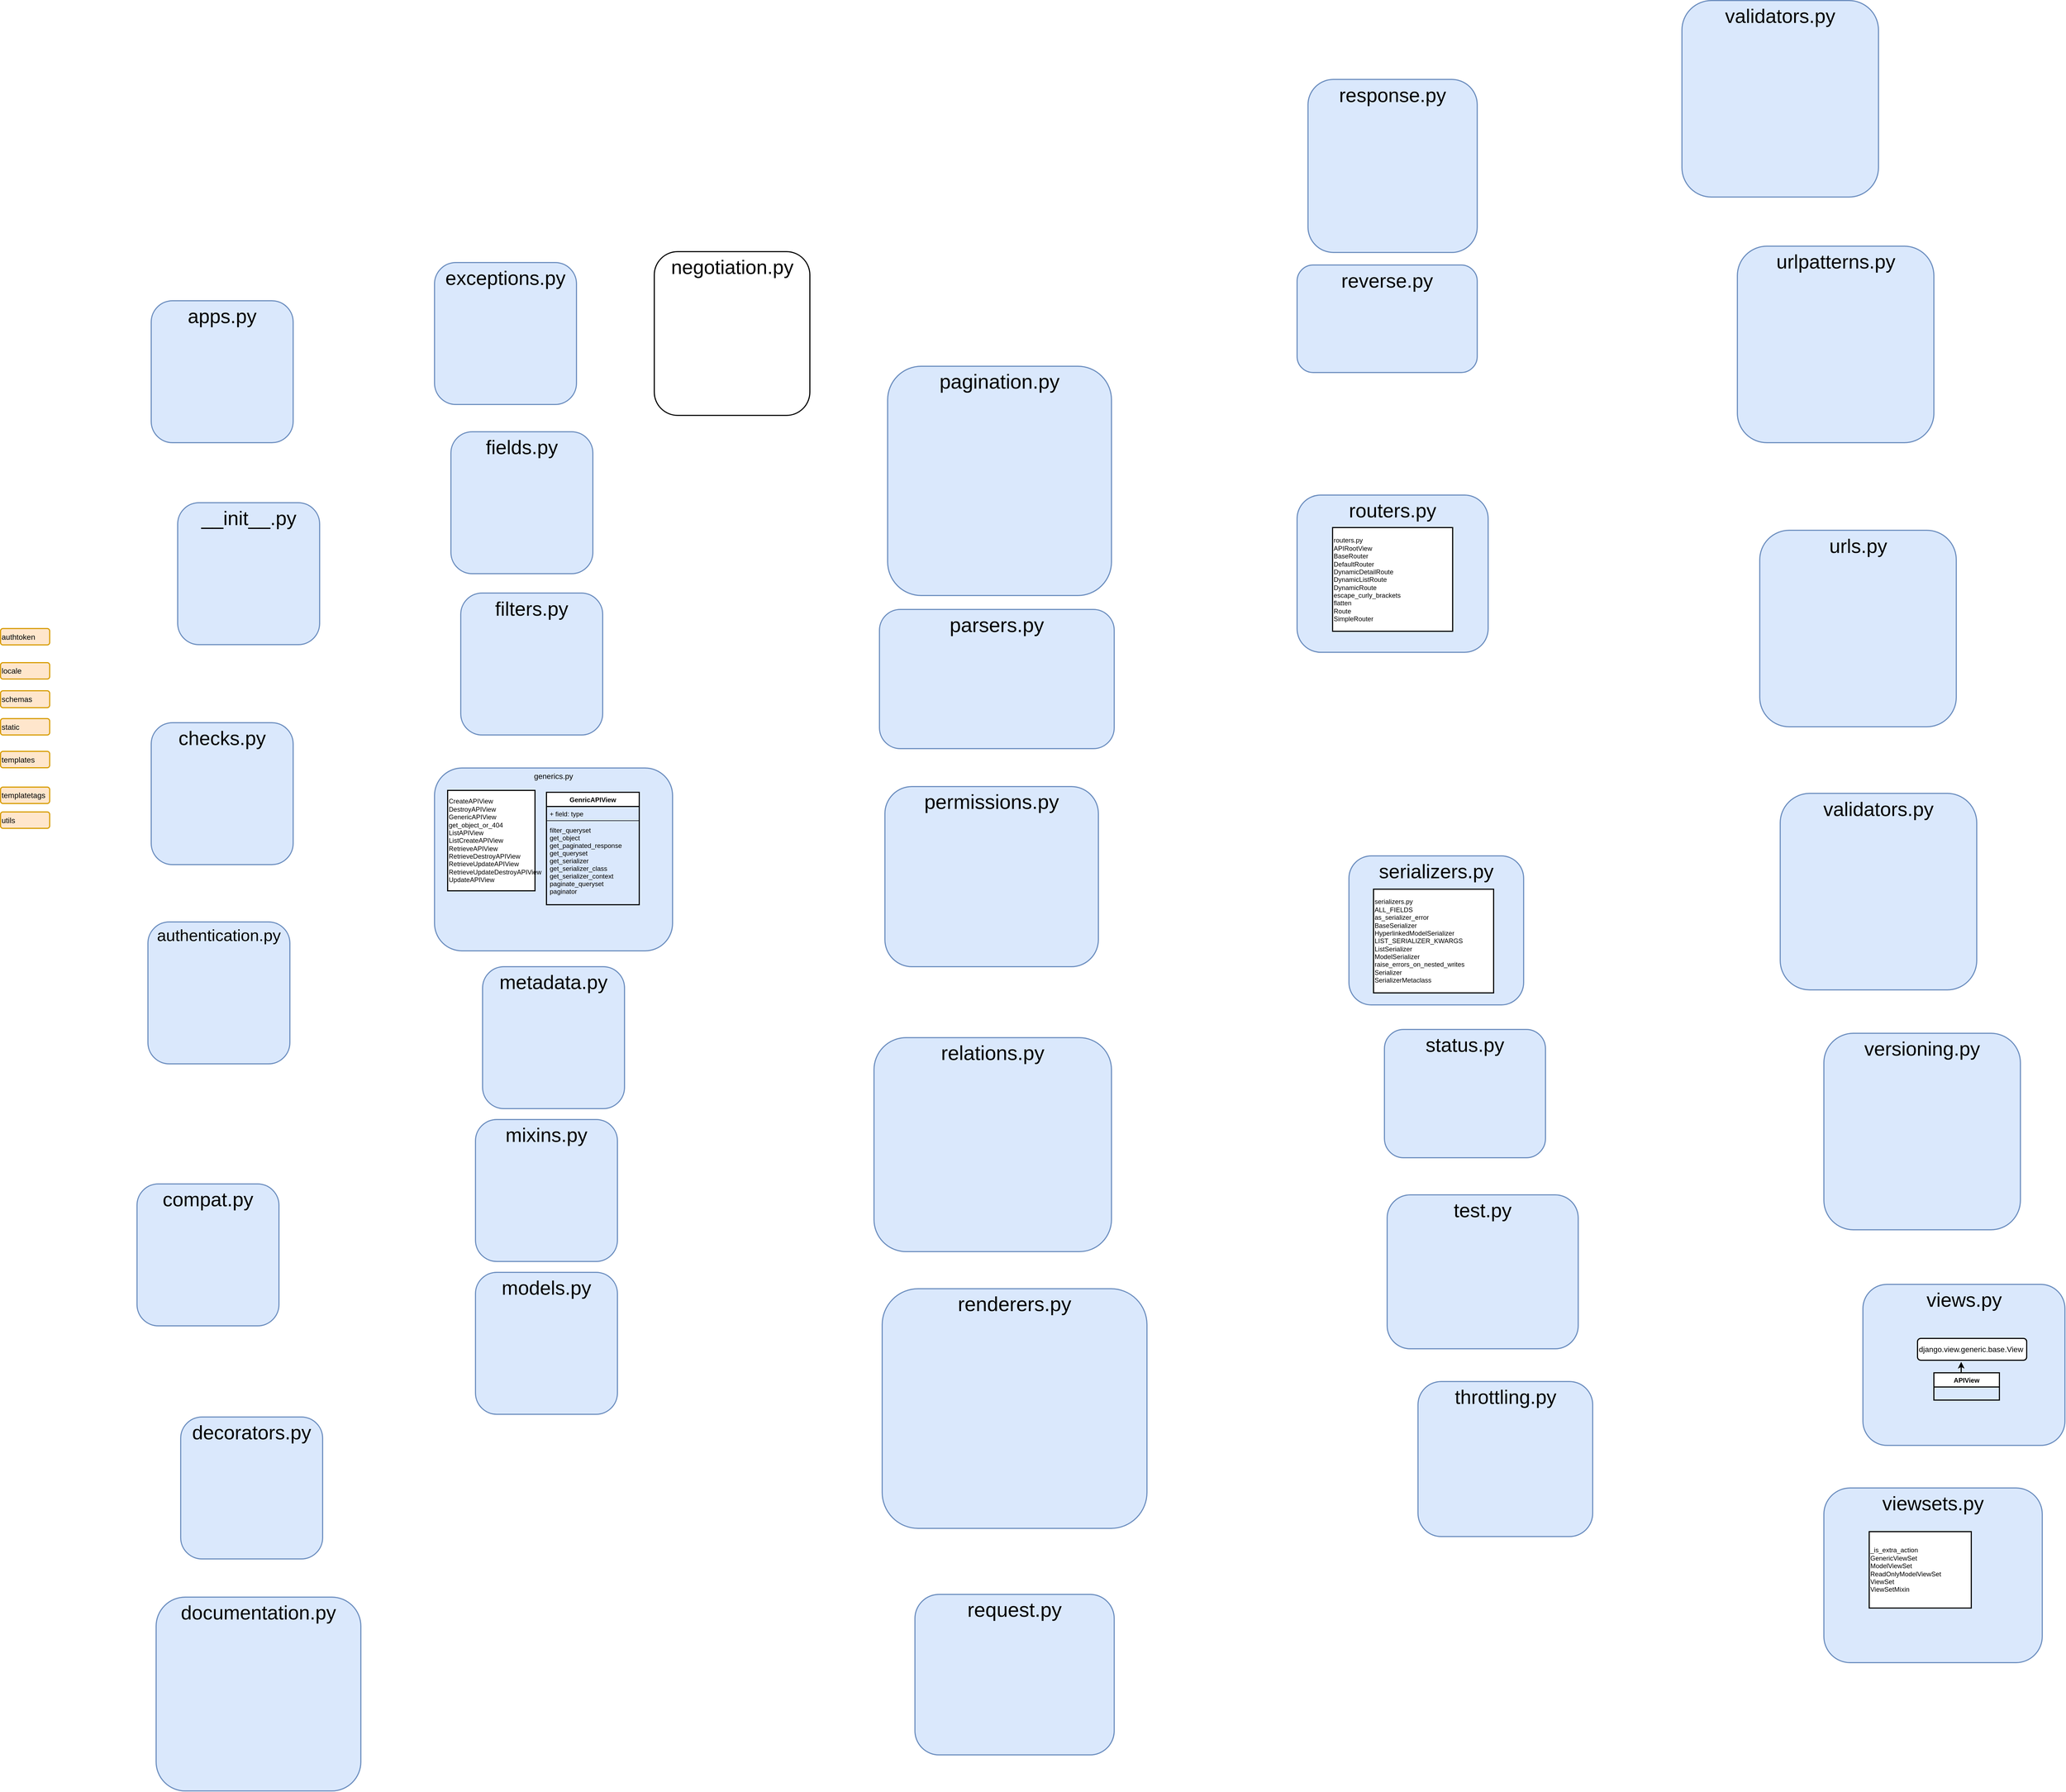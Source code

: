 <mxfile version="10.7.4" type="github"><diagram id="GYm5UZLC0SMHIASQUk09" name="Page-1"><mxGraphModel dx="10120" dy="5936" grid="1" gridSize="10" guides="1" tooltips="1" connect="1" arrows="1" fold="1" page="1" pageScale="1" pageWidth="827" pageHeight="1169" math="0" shadow="0"><root><mxCell id="0"/><mxCell id="1" parent="0"/><mxCell id="hbcc89ZSWdpnfyGqjyFq-5" value="&lt;font style=&quot;font-size: 36px;&quot;&gt;viewsets.py&lt;/font&gt;" style="rounded=1;whiteSpace=wrap;html=1;shadow=0;strokeWidth=2;align=center;fillColor=#dae8fc;strokeColor=#6c8ebf;verticalAlign=top;fontSize=36;" vertex="1" parent="1"><mxGeometry x="2650" y="1725" width="400" height="320" as="geometry"/></mxCell><mxCell id="hbcc89ZSWdpnfyGqjyFq-6" value="&lt;font style=&quot;font-size: 36px;&quot;&gt;views.py&lt;/font&gt;" style="rounded=1;whiteSpace=wrap;html=1;shadow=0;strokeWidth=2;align=center;fillColor=#dae8fc;strokeColor=#6c8ebf;verticalAlign=top;fontSize=36;" vertex="1" parent="1"><mxGeometry x="2721.5" y="1352" width="370" height="295" as="geometry"/></mxCell><mxCell id="hbcc89ZSWdpnfyGqjyFq-8" value="&lt;font style=&quot;font-size: 36px;&quot;&gt;versioning.py&lt;/font&gt;" style="rounded=1;whiteSpace=wrap;html=1;shadow=0;strokeWidth=2;align=center;fillColor=#dae8fc;strokeColor=#6c8ebf;fontSize=36;verticalAlign=top;" vertex="1" parent="1"><mxGeometry x="2650" y="892" width="360" height="360" as="geometry"/></mxCell><mxCell id="hbcc89ZSWdpnfyGqjyFq-9" value="&lt;font style=&quot;font-size: 36px;&quot;&gt;validators.py&lt;/font&gt;" style="rounded=1;whiteSpace=wrap;html=1;shadow=0;strokeWidth=2;align=center;fillColor=#dae8fc;strokeColor=#6c8ebf;fontSize=36;verticalAlign=top;" vertex="1" parent="1"><mxGeometry x="2570" y="452.5" width="360" height="360" as="geometry"/></mxCell><mxCell id="hbcc89ZSWdpnfyGqjyFq-10" value="&lt;font style=&quot;font-size: 36px;&quot;&gt;urls.py&lt;/font&gt;" style="rounded=1;whiteSpace=wrap;html=1;shadow=0;strokeWidth=2;align=center;fillColor=#dae8fc;strokeColor=#6c8ebf;fontSize=36;verticalAlign=top;" vertex="1" parent="1"><mxGeometry x="2532.5" y="-29.5" width="360" height="360" as="geometry"/></mxCell><mxCell id="hbcc89ZSWdpnfyGqjyFq-11" value="&lt;font style=&quot;font-size: 36px;&quot;&gt;urlpatterns.py&lt;/font&gt;" style="rounded=1;whiteSpace=wrap;html=1;shadow=0;strokeWidth=2;align=center;fillColor=#dae8fc;strokeColor=#6c8ebf;fontSize=36;verticalAlign=top;" vertex="1" parent="1"><mxGeometry x="2491.5" y="-550" width="360" height="360" as="geometry"/></mxCell><mxCell id="hbcc89ZSWdpnfyGqjyFq-12" value="&lt;font style=&quot;font-size: 36px;&quot;&gt;validators.py&lt;/font&gt;" style="rounded=1;whiteSpace=wrap;html=1;shadow=0;strokeWidth=2;align=center;fillColor=#dae8fc;strokeColor=#6c8ebf;fontSize=36;verticalAlign=top;" vertex="1" parent="1"><mxGeometry x="2390" y="-1000" width="360" height="360" as="geometry"/></mxCell><mxCell id="hbcc89ZSWdpnfyGqjyFq-13" value="&lt;font style=&quot;font-size: 36px;&quot;&gt;throttling.py&lt;/font&gt;" style="rounded=1;whiteSpace=wrap;html=1;shadow=0;strokeWidth=2;align=center;fillColor=#dae8fc;strokeColor=#6c8ebf;fontSize=36;verticalAlign=top;" vertex="1" parent="1"><mxGeometry x="1906.5" y="1530" width="320" height="284" as="geometry"/></mxCell><mxCell id="hbcc89ZSWdpnfyGqjyFq-14" value="&lt;font style=&quot;font-size: 36px;&quot;&gt;test.py&lt;/font&gt;" style="rounded=1;whiteSpace=wrap;html=1;shadow=0;strokeWidth=2;align=center;fillColor=#dae8fc;strokeColor=#6c8ebf;fontSize=36;verticalAlign=top;" vertex="1" parent="1"><mxGeometry x="1850" y="1188" width="350" height="282" as="geometry"/></mxCell><mxCell id="hbcc89ZSWdpnfyGqjyFq-15" value="&lt;font style=&quot;font-size: 36px;&quot;&gt;status.py&lt;/font&gt;" style="rounded=1;whiteSpace=wrap;html=1;shadow=0;strokeWidth=2;align=center;fillColor=#dae8fc;strokeColor=#6c8ebf;fontSize=36;verticalAlign=top;" vertex="1" parent="1"><mxGeometry x="1845" y="885" width="295" height="235" as="geometry"/></mxCell><mxCell id="hbcc89ZSWdpnfyGqjyFq-16" value="&lt;font style=&quot;font-size: 36px;&quot;&gt;serializers.py&lt;/font&gt;" style="rounded=1;whiteSpace=wrap;html=1;shadow=0;strokeWidth=2;align=center;fillColor=#dae8fc;strokeColor=#6c8ebf;verticalAlign=top;fontSize=36;" vertex="1" parent="1"><mxGeometry x="1780" y="567" width="320" height="273" as="geometry"/></mxCell><mxCell id="hbcc89ZSWdpnfyGqjyFq-17" value="&lt;font style=&quot;font-size: 36px;&quot;&gt;routers.py&lt;/font&gt;" style="rounded=1;whiteSpace=wrap;html=1;shadow=0;strokeWidth=2;align=center;fillColor=#dae8fc;strokeColor=#6c8ebf;verticalAlign=top;fontSize=36;" vertex="1" parent="1"><mxGeometry x="1685" y="-94" width="350" height="288" as="geometry"/></mxCell><mxCell id="hbcc89ZSWdpnfyGqjyFq-18" value="&lt;font style=&quot;font-size: 36px;&quot;&gt;reverse.py&lt;/font&gt;" style="rounded=1;whiteSpace=wrap;html=1;shadow=0;strokeWidth=2;align=center;fillColor=#dae8fc;strokeColor=#6c8ebf;fontSize=36;verticalAlign=top;" vertex="1" parent="1"><mxGeometry x="1685" y="-515.5" width="330" height="197" as="geometry"/></mxCell><mxCell id="hbcc89ZSWdpnfyGqjyFq-19" value="&lt;font style=&quot;font-size: 36px;&quot;&gt;response.py&lt;/font&gt;" style="rounded=1;whiteSpace=wrap;html=1;shadow=0;strokeWidth=2;align=center;fillColor=#dae8fc;strokeColor=#6c8ebf;fontSize=36;verticalAlign=top;" vertex="1" parent="1"><mxGeometry x="1705" y="-855.5" width="310" height="317" as="geometry"/></mxCell><mxCell id="hbcc89ZSWdpnfyGqjyFq-20" value="&lt;font style=&quot;font-size: 37px;&quot;&gt;permissions.py&lt;/font&gt;" style="rounded=1;whiteSpace=wrap;html=1;shadow=0;strokeWidth=2;align=center;fillColor=#dae8fc;strokeColor=#6c8ebf;fontSize=37;verticalAlign=top;" vertex="1" parent="1"><mxGeometry x="930" y="440" width="391" height="330" as="geometry"/></mxCell><mxCell id="hbcc89ZSWdpnfyGqjyFq-21" value="&lt;font style=&quot;font-size: 37px;&quot;&gt;relations.py&lt;/font&gt;" style="rounded=1;whiteSpace=wrap;html=1;shadow=0;strokeWidth=2;align=center;fillColor=#dae8fc;strokeColor=#6c8ebf;fontSize=37;verticalAlign=top;" vertex="1" parent="1"><mxGeometry x="910" y="900" width="435" height="392" as="geometry"/></mxCell><mxCell id="hbcc89ZSWdpnfyGqjyFq-22" value="&lt;font style=&quot;font-size: 37px;&quot;&gt;renderers.py&lt;/font&gt;" style="rounded=1;whiteSpace=wrap;html=1;shadow=0;strokeWidth=2;align=center;fillColor=#dae8fc;strokeColor=#6c8ebf;fontSize=37;verticalAlign=top;" vertex="1" parent="1"><mxGeometry x="925" y="1360" width="485" height="439" as="geometry"/></mxCell><mxCell id="hbcc89ZSWdpnfyGqjyFq-23" value="&lt;font style=&quot;font-size: 37px;&quot;&gt;request.py&lt;/font&gt;" style="rounded=1;whiteSpace=wrap;html=1;shadow=0;strokeWidth=2;align=center;fillColor=#dae8fc;strokeColor=#6c8ebf;fontSize=37;verticalAlign=top;" vertex="1" parent="1"><mxGeometry x="985" y="1920" width="365" height="294" as="geometry"/></mxCell><mxCell id="hbcc89ZSWdpnfyGqjyFq-24" value="&lt;font style=&quot;font-size: 37px;&quot;&gt;parsers.py&lt;/font&gt;" style="rounded=1;whiteSpace=wrap;html=1;shadow=0;strokeWidth=2;align=center;fillColor=#dae8fc;strokeColor=#6c8ebf;fontSize=37;verticalAlign=top;" vertex="1" parent="1"><mxGeometry x="920" y="115.5" width="430" height="255" as="geometry"/></mxCell><mxCell id="hbcc89ZSWdpnfyGqjyFq-25" value="&lt;font style=&quot;font-size: 37px;&quot;&gt;pagination.py&lt;/font&gt;" style="rounded=1;whiteSpace=wrap;html=1;shadow=0;strokeWidth=2;align=center;fillColor=#dae8fc;strokeColor=#6c8ebf;fontSize=37;verticalAlign=top;" vertex="1" parent="1"><mxGeometry x="935" y="-330" width="410" height="420" as="geometry"/></mxCell><mxCell id="hbcc89ZSWdpnfyGqjyFq-27" value="&lt;font style=&quot;font-size: 36px;&quot;&gt;models.py&lt;/font&gt;" style="rounded=1;whiteSpace=wrap;html=1;shadow=0;strokeWidth=2;align=center;fillColor=#dae8fc;strokeColor=#6c8ebf;fontSize=36;verticalAlign=top;" vertex="1" parent="1"><mxGeometry x="180" y="1330" width="260" height="260" as="geometry"/></mxCell><mxCell id="hbcc89ZSWdpnfyGqjyFq-28" value="&lt;font style=&quot;font-size: 36px;&quot;&gt;mixins.py&lt;/font&gt;" style="rounded=1;whiteSpace=wrap;html=1;shadow=0;strokeWidth=2;align=center;fillColor=#dae8fc;strokeColor=#6c8ebf;fontSize=36;verticalAlign=top;" vertex="1" parent="1"><mxGeometry x="180" y="1050" width="260" height="260" as="geometry"/></mxCell><mxCell id="hbcc89ZSWdpnfyGqjyFq-29" value="&lt;font style=&quot;font-size: 36px;&quot;&gt;checks.py&lt;/font&gt;" style="rounded=1;whiteSpace=wrap;html=1;shadow=0;strokeWidth=2;align=center;fillColor=#dae8fc;strokeColor=#6c8ebf;verticalAlign=top;fontSize=36;" vertex="1" parent="1"><mxGeometry x="-414" y="323" width="260" height="260" as="geometry"/></mxCell><mxCell id="hbcc89ZSWdpnfyGqjyFq-30" value="&lt;font style=&quot;font-size: 36px;&quot;&gt;compat.py&lt;/font&gt;" style="rounded=1;whiteSpace=wrap;html=1;shadow=0;strokeWidth=2;align=center;fillColor=#dae8fc;strokeColor=#6c8ebf;fontSize=36;verticalAlign=top;" vertex="1" parent="1"><mxGeometry x="-440" y="1168" width="260" height="260" as="geometry"/></mxCell><mxCell id="hbcc89ZSWdpnfyGqjyFq-31" value="&lt;font style=&quot;font-size: 36px;&quot;&gt;decorators.py&lt;/font&gt;" style="rounded=1;whiteSpace=wrap;html=1;shadow=0;strokeWidth=2;align=center;fillColor=#dae8fc;strokeColor=#6c8ebf;fontSize=36;verticalAlign=top;" vertex="1" parent="1"><mxGeometry x="-360" y="1595" width="260" height="260" as="geometry"/></mxCell><mxCell id="hbcc89ZSWdpnfyGqjyFq-32" value="&lt;font style=&quot;font-size: 36px;&quot;&gt;documentation.py&lt;/font&gt;" style="rounded=1;whiteSpace=wrap;html=1;shadow=0;strokeWidth=2;align=center;fillColor=#dae8fc;strokeColor=#6c8ebf;fontSize=36;verticalAlign=top;" vertex="1" parent="1"><mxGeometry x="-405" y="1925" width="375" height="355" as="geometry"/></mxCell><mxCell id="hbcc89ZSWdpnfyGqjyFq-33" value="&lt;font style=&quot;font-size: 36px;&quot;&gt;metadata.py&lt;/font&gt;" style="rounded=1;whiteSpace=wrap;html=1;shadow=0;strokeWidth=2;align=center;fillColor=#dae8fc;strokeColor=#6c8ebf;verticalAlign=top;fontSize=36;" vertex="1" parent="1"><mxGeometry x="193" y="770" width="260" height="260" as="geometry"/></mxCell><mxCell id="hbcc89ZSWdpnfyGqjyFq-34" value="&lt;font style=&quot;font-size: 36px;&quot;&gt;exceptions.py&lt;/font&gt;" style="rounded=1;whiteSpace=wrap;html=1;shadow=0;strokeWidth=2;align=center;fillColor=#dae8fc;strokeColor=#6c8ebf;fontSize=36;aspect=fixed;verticalAlign=top;" vertex="1" parent="1"><mxGeometry x="105" y="-520" width="260" height="260" as="geometry"/></mxCell><mxCell id="hbcc89ZSWdpnfyGqjyFq-35" value="&lt;font style=&quot;font-size: 36px;&quot;&gt;fields.py&lt;/font&gt;" style="rounded=1;whiteSpace=wrap;html=1;shadow=0;strokeWidth=2;align=center;fillColor=#dae8fc;strokeColor=#6c8ebf;fontSize=36;aspect=fixed;verticalAlign=top;" vertex="1" parent="1"><mxGeometry x="135" y="-210" width="260" height="260" as="geometry"/></mxCell><mxCell id="hbcc89ZSWdpnfyGqjyFq-36" value="&lt;font style=&quot;font-size: 36px;&quot;&gt;filters.py&lt;/font&gt;" style="rounded=1;whiteSpace=wrap;html=1;shadow=0;strokeWidth=2;align=center;fillColor=#dae8fc;strokeColor=#6c8ebf;fontSize=36;aspect=fixed;verticalAlign=top;" vertex="1" parent="1"><mxGeometry x="153" y="85.5" width="260" height="260" as="geometry"/></mxCell><mxCell id="hbcc89ZSWdpnfyGqjyFq-37" value="&lt;font style=&quot;font-size: 14px&quot;&gt;generics.py&lt;/font&gt;" style="rounded=1;whiteSpace=wrap;html=1;shadow=0;strokeWidth=2;align=center;fillColor=#dae8fc;strokeColor=#6c8ebf;verticalAlign=top;" vertex="1" parent="1"><mxGeometry x="105" y="406" width="436" height="335" as="geometry"/></mxCell><mxCell id="hbcc89ZSWdpnfyGqjyFq-39" value="&lt;font style=&quot;font-size: 36px;&quot;&gt;__init__.py&lt;/font&gt;" style="rounded=1;whiteSpace=wrap;html=1;shadow=0;strokeWidth=2;align=center;fillColor=#dae8fc;strokeColor=#6c8ebf;verticalAlign=top;fontSize=36;" vertex="1" parent="1"><mxGeometry x="-365.5" y="-80" width="260" height="260" as="geometry"/></mxCell><mxCell id="hbcc89ZSWdpnfyGqjyFq-40" value="&lt;font style=&quot;font-size: 36px;&quot;&gt;apps.py&lt;/font&gt;" style="rounded=1;whiteSpace=wrap;html=1;shadow=0;strokeWidth=2;align=center;fillColor=#dae8fc;strokeColor=#6c8ebf;verticalAlign=top;fontSize=36;" vertex="1" parent="1"><mxGeometry x="-414" y="-450" width="260" height="260" as="geometry"/></mxCell><mxCell id="hbcc89ZSWdpnfyGqjyFq-41" value="&lt;font style=&quot;font-size: 30px;&quot;&gt;authentication.py&lt;/font&gt;" style="rounded=1;whiteSpace=wrap;html=1;shadow=0;strokeWidth=2;align=center;fillColor=#dae8fc;strokeColor=#6c8ebf;verticalAlign=top;fontSize=30;" vertex="1" parent="1"><mxGeometry x="-420" y="688" width="260" height="260" as="geometry"/></mxCell><mxCell id="hbcc89ZSWdpnfyGqjyFq-42" value="&lt;font style=&quot;font-size: 14px&quot;&gt;static&lt;/font&gt;" style="rounded=1;whiteSpace=wrap;html=1;shadow=0;strokeWidth=2;align=left;fillColor=#ffe6cc;strokeColor=#d79b00;" vertex="1" parent="1"><mxGeometry x="-690" y="315.5" width="90" height="30" as="geometry"/></mxCell><mxCell id="hbcc89ZSWdpnfyGqjyFq-43" value="&lt;font style=&quot;font-size: 14px&quot;&gt;templates&lt;/font&gt;" style="rounded=1;whiteSpace=wrap;html=1;shadow=0;strokeWidth=2;align=left;fillColor=#ffe6cc;strokeColor=#d79b00;" vertex="1" parent="1"><mxGeometry x="-690" y="375.5" width="90" height="30" as="geometry"/></mxCell><mxCell id="hbcc89ZSWdpnfyGqjyFq-44" value="&lt;font style=&quot;font-size: 14px&quot;&gt;templatetags&lt;/font&gt;" style="rounded=1;whiteSpace=wrap;html=1;shadow=0;strokeWidth=2;align=left;fillColor=#ffe6cc;strokeColor=#d79b00;" vertex="1" parent="1"><mxGeometry x="-690" y="441" width="90" height="30" as="geometry"/></mxCell><mxCell id="hbcc89ZSWdpnfyGqjyFq-45" value="&lt;font style=&quot;font-size: 14px&quot;&gt;utils&lt;/font&gt;" style="rounded=1;whiteSpace=wrap;html=1;shadow=0;strokeWidth=2;align=left;fillColor=#ffe6cc;strokeColor=#d79b00;" vertex="1" parent="1"><mxGeometry x="-690" y="486.5" width="90" height="30" as="geometry"/></mxCell><mxCell id="hbcc89ZSWdpnfyGqjyFq-46" value="&lt;font style=&quot;font-size: 14px&quot;&gt;authtoken&lt;/font&gt;" style="rounded=1;whiteSpace=wrap;html=1;shadow=0;strokeWidth=2;align=left;fillColor=#ffe6cc;strokeColor=#d79b00;" vertex="1" parent="1"><mxGeometry x="-690" y="150.5" width="90" height="30" as="geometry"/></mxCell><mxCell id="hbcc89ZSWdpnfyGqjyFq-47" value="&lt;font style=&quot;font-size: 14px&quot;&gt;locale&lt;/font&gt;" style="rounded=1;whiteSpace=wrap;html=1;shadow=0;strokeWidth=2;align=left;fillColor=#ffe6cc;strokeColor=#d79b00;" vertex="1" parent="1"><mxGeometry x="-690" y="213" width="90" height="30" as="geometry"/></mxCell><mxCell id="hbcc89ZSWdpnfyGqjyFq-48" value="&lt;font style=&quot;font-size: 14px&quot;&gt;schemas&lt;/font&gt;" style="rounded=1;whiteSpace=wrap;html=1;shadow=0;strokeWidth=2;align=left;fillColor=#ffe6cc;strokeColor=#d79b00;" vertex="1" parent="1"><mxGeometry x="-690" y="264.5" width="90" height="31" as="geometry"/></mxCell><mxCell id="hbcc89ZSWdpnfyGqjyFq-65" value="&lt;span style=&quot;font-size: 14px&quot;&gt;django.view.generic.base.View&lt;/span&gt;" style="rounded=1;whiteSpace=wrap;html=1;shadow=0;strokeWidth=2;align=left;" vertex="1" parent="1"><mxGeometry x="2821.5" y="1451" width="200" height="40" as="geometry"/></mxCell><mxCell id="hbcc89ZSWdpnfyGqjyFq-76" style="edgeStyle=orthogonalEdgeStyle;rounded=0;orthogonalLoop=1;jettySize=auto;html=1;exitX=0.5;exitY=0;exitDx=0;exitDy=0;entryX=0.4;entryY=1.075;entryDx=0;entryDy=0;entryPerimeter=0;strokeWidth=2;" edge="1" parent="1" source="hbcc89ZSWdpnfyGqjyFq-71" target="hbcc89ZSWdpnfyGqjyFq-65"><mxGeometry relative="1" as="geometry"/></mxCell><mxCell id="hbcc89ZSWdpnfyGqjyFq-71" value="APIView" style="swimlane;fontStyle=1;align=center;verticalAlign=top;childLayout=stackLayout;horizontal=1;startSize=26;horizontalStack=0;resizeParent=1;resizeParentMax=0;resizeLast=0;collapsible=1;marginBottom=0;shadow=0;strokeWidth=2;" vertex="1" collapsed="1" parent="1"><mxGeometry x="2851.5" y="1514" width="120" height="50" as="geometry"><mxRectangle x="2710" y="793" width="390" height="540" as="alternateBounds"/></mxGeometry></mxCell><mxCell id="hbcc89ZSWdpnfyGqjyFq-72" value="+ field: type" style="text;strokeColor=none;fillColor=none;align=left;verticalAlign=top;spacingLeft=4;spacingRight=4;overflow=hidden;rotatable=0;points=[[0,0.5],[1,0.5]];portConstraint=eastwest;" vertex="1" parent="hbcc89ZSWdpnfyGqjyFq-71"><mxGeometry y="26" width="120" height="24" as="geometry"/></mxCell><mxCell id="hbcc89ZSWdpnfyGqjyFq-73" value="" style="line;strokeWidth=1;fillColor=none;align=left;verticalAlign=middle;spacingTop=-1;spacingLeft=3;spacingRight=3;rotatable=0;labelPosition=right;points=[];portConstraint=eastwest;" vertex="1" parent="hbcc89ZSWdpnfyGqjyFq-71"><mxGeometry y="50" width="120" height="30" as="geometry"/></mxCell><mxCell id="hbcc89ZSWdpnfyGqjyFq-74" value="as_view&#10;check_object_permissions&#10;check_permissions&#10;check_throttles&#10;default_response_headers&#10;determine_version&#10;dispatch&#10;finalize_response&#10;get_authenticate_header&#10;get_authenticators&#10;get_content_negotiator&#10;get_exception_handler&#10;get_exception_handler_context&#10;get_format_suffix&#10;get_parser_context&#10;get_parsers&#10;get_permissions&#10;get_renderer_context&#10;get_renderers&#10;get_throttles&#10;get_view_description&#10;get_view_name&#10;handle_exception&#10;http_method_not_allowed&#10;initial&#10;initialize_request&#10;options&#10;perform_authentication&#10;perform_content_negotiation&#10;permission_denied&#10;raise_uncaught_exception&#10;throttled" style="text;strokeColor=none;fillColor=none;align=left;verticalAlign=top;spacingLeft=4;spacingRight=4;overflow=hidden;rotatable=0;points=[[0,0.5],[1,0.5]];portConstraint=eastwest;" vertex="1" parent="hbcc89ZSWdpnfyGqjyFq-71"><mxGeometry y="80" width="120" height="460" as="geometry"/></mxCell><mxCell id="hbcc89ZSWdpnfyGqjyFq-77" value="GenricAPIView" style="swimlane;fontStyle=1;align=center;verticalAlign=top;childLayout=stackLayout;horizontal=1;startSize=26;horizontalStack=0;resizeParent=1;resizeParentMax=0;resizeLast=0;collapsible=1;marginBottom=0;shadow=0;strokeWidth=2;" vertex="1" parent="1"><mxGeometry x="310" y="450.5" width="170" height="206" as="geometry"><mxRectangle x="310" y="461.5" width="110" height="26" as="alternateBounds"/></mxGeometry></mxCell><mxCell id="hbcc89ZSWdpnfyGqjyFq-78" value="+ field: type" style="text;strokeColor=none;fillColor=none;align=left;verticalAlign=top;spacingLeft=4;spacingRight=4;overflow=hidden;rotatable=0;points=[[0,0.5],[1,0.5]];portConstraint=eastwest;" vertex="1" parent="hbcc89ZSWdpnfyGqjyFq-77"><mxGeometry y="26" width="170" height="22" as="geometry"/></mxCell><mxCell id="hbcc89ZSWdpnfyGqjyFq-79" value="" style="line;strokeWidth=1;fillColor=none;align=left;verticalAlign=middle;spacingTop=-1;spacingLeft=3;spacingRight=3;rotatable=0;labelPosition=right;points=[];portConstraint=eastwest;" vertex="1" parent="hbcc89ZSWdpnfyGqjyFq-77"><mxGeometry y="48" width="170" height="8" as="geometry"/></mxCell><mxCell id="hbcc89ZSWdpnfyGqjyFq-80" value="filter_queryset&#10;get_object&#10;get_paginated_response&#10;get_queryset&#10;get_serializer&#10;get_serializer_class&#10;get_serializer_context&#10;paginate_queryset&#10;paginator" style="text;strokeColor=none;fillColor=none;align=left;verticalAlign=top;spacingLeft=4;spacingRight=4;overflow=hidden;rotatable=0;points=[[0,0.5],[1,0.5]];portConstraint=eastwest;" vertex="1" parent="hbcc89ZSWdpnfyGqjyFq-77"><mxGeometry y="56" width="170" height="150" as="geometry"/></mxCell><mxCell id="hbcc89ZSWdpnfyGqjyFq-82" value="&lt;div&gt;CreateAPIView&lt;/div&gt;&lt;div&gt;DestroyAPIView&lt;/div&gt;&lt;div&gt;GenericAPIView&lt;/div&gt;&lt;div&gt;get_object_or_404&lt;/div&gt;&lt;div&gt;ListAPIView&lt;/div&gt;&lt;div&gt;ListCreateAPIView&lt;/div&gt;&lt;div&gt;RetrieveAPIView&lt;/div&gt;&lt;div&gt;RetrieveDestroyAPIView&lt;/div&gt;&lt;div&gt;RetrieveUpdateAPIView&lt;/div&gt;&lt;div&gt;RetrieveUpdateDestroyAPIView&lt;/div&gt;&lt;div&gt;UpdateAPIView&lt;/div&gt;" style="rounded=0;whiteSpace=wrap;html=1;shadow=0;strokeWidth=2;align=left;" vertex="1" parent="1"><mxGeometry x="129" y="447" width="160" height="184" as="geometry"/></mxCell><mxCell id="hbcc89ZSWdpnfyGqjyFq-83" value="&lt;div&gt;_is_extra_action&lt;/div&gt;&lt;div&gt;GenericViewSet&lt;/div&gt;&lt;div&gt;ModelViewSet&lt;/div&gt;&lt;div&gt;ReadOnlyModelViewSet&lt;/div&gt;&lt;div&gt;ViewSet&lt;/div&gt;&lt;div&gt;ViewSetMixin&lt;/div&gt;" style="rounded=0;whiteSpace=wrap;html=1;shadow=0;strokeWidth=2;align=left;" vertex="1" parent="1"><mxGeometry x="2733" y="1805" width="187" height="140" as="geometry"/></mxCell><mxCell id="hbcc89ZSWdpnfyGqjyFq-84" value="&lt;div&gt;routers.py&lt;/div&gt;&lt;div&gt;APIRootView&lt;/div&gt;&lt;div&gt;BaseRouter&lt;/div&gt;&lt;div&gt;DefaultRouter&lt;/div&gt;&lt;div&gt;DynamicDetailRoute&lt;/div&gt;&lt;div&gt;DynamicListRoute&lt;/div&gt;&lt;div&gt;DynamicRoute&lt;/div&gt;&lt;div&gt;escape_curly_brackets&lt;/div&gt;&lt;div&gt;flatten&lt;/div&gt;&lt;div&gt;Route&lt;/div&gt;&lt;div&gt;SimpleRouter&lt;/div&gt;" style="rounded=0;whiteSpace=wrap;html=1;shadow=0;strokeWidth=2;align=left;" vertex="1" parent="1"><mxGeometry x="1750" y="-34.5" width="220" height="190" as="geometry"/></mxCell><mxCell id="hbcc89ZSWdpnfyGqjyFq-85" value="&lt;div&gt;serializers.py&lt;/div&gt;&lt;div&gt;ALL_FIELDS&lt;/div&gt;&lt;div&gt;as_serializer_error&lt;/div&gt;&lt;div&gt;BaseSerializer&lt;/div&gt;&lt;div&gt;HyperlinkedModelSerializer&lt;/div&gt;&lt;div&gt;LIST_SERIALIZER_KWARGS&lt;/div&gt;&lt;div&gt;ListSerializer&lt;/div&gt;&lt;div&gt;ModelSerializer&lt;/div&gt;&lt;div&gt;raise_errors_on_nested_writes&lt;/div&gt;&lt;div&gt;Serializer&lt;/div&gt;&lt;div&gt;SerializerMetaclass&lt;/div&gt;" style="rounded=0;whiteSpace=wrap;html=1;shadow=0;strokeWidth=2;align=left;" vertex="1" parent="1"><mxGeometry x="1825" y="628" width="220" height="190" as="geometry"/></mxCell><mxCell id="hbcc89ZSWdpnfyGqjyFq-89" value="&lt;span&gt;negotiation.py&lt;/span&gt;" style="rounded=1;whiteSpace=wrap;html=1;shadow=0;strokeWidth=2;fontSize=36;align=center;verticalAlign=top;" vertex="1" parent="1"><mxGeometry x="507.5" y="-540" width="285" height="300" as="geometry"/></mxCell></root></mxGraphModel></diagram><diagram id="RPrzCaRXLjF02Qf3DyFk" name="框架"><mxGraphModel dx="2015" dy="1802" grid="1" gridSize="10" guides="1" tooltips="1" connect="1" arrows="1" fold="1" page="1" pageScale="1" pageWidth="827" pageHeight="1169" math="0" shadow="0"><root><mxCell id="I9uJOUqmt3AbJOy5U-ts-0"/><mxCell id="I9uJOUqmt3AbJOy5U-ts-1" parent="I9uJOUqmt3AbJOy5U-ts-0"/><mxCell id="i8tw9-xV436B__PH3rgu-110" value="视图" style="rounded=1;whiteSpace=wrap;html=1;shadow=0;strokeWidth=2;fontFamily=Helvetica;fontSize=36;align=center;fillColor=#ffe6cc;strokeColor=#d79b00;verticalAlign=top;dashed=1;" vertex="1" parent="I9uJOUqmt3AbJOy5U-ts-1"><mxGeometry x="1869.5" y="-107.5" width="425" height="185" as="geometry"/></mxCell><mxCell id="KTcvNHsLqIe9aw_0yMei-12" style="edgeStyle=orthogonalEdgeStyle;curved=1;rounded=0;orthogonalLoop=1;jettySize=auto;html=1;exitX=1;exitY=0.5;exitDx=0;exitDy=0;entryX=0;entryY=0.25;entryDx=0;entryDy=0;strokeWidth=2;fontSize=28;fillColor=#ffe6cc;strokeColor=#d79b00;" edge="1" parent="I9uJOUqmt3AbJOy5U-ts-1" source="KTcvNHsLqIe9aw_0yMei-0" target="KTcvNHsLqIe9aw_0yMei-9"><mxGeometry relative="1" as="geometry"/></mxCell><mxCell id="KTcvNHsLqIe9aw_0yMei-11" style="edgeStyle=orthogonalEdgeStyle;curved=1;rounded=0;orthogonalLoop=1;jettySize=auto;html=1;exitX=1;exitY=0.5;exitDx=0;exitDy=0;entryX=0;entryY=0.5;entryDx=0;entryDy=0;strokeWidth=2;fontSize=28;fillColor=#ffe6cc;strokeColor=#d79b00;" edge="1" parent="I9uJOUqmt3AbJOy5U-ts-1" source="KTcvNHsLqIe9aw_0yMei-1" target="KTcvNHsLqIe9aw_0yMei-9"><mxGeometry relative="1" as="geometry"/></mxCell><mxCell id="KTcvNHsLqIe9aw_0yMei-15" style="edgeStyle=orthogonalEdgeStyle;curved=1;rounded=0;orthogonalLoop=1;jettySize=auto;html=1;entryX=0.533;entryY=1.01;entryDx=0;entryDy=0;strokeWidth=2;fontSize=28;fillColor=#ffe6cc;strokeColor=#d79b00;entryPerimeter=0;" edge="1" parent="I9uJOUqmt3AbJOy5U-ts-1" source="KTcvNHsLqIe9aw_0yMei-2" target="KTcvNHsLqIe9aw_0yMei-9"><mxGeometry relative="1" as="geometry"/></mxCell><mxCell id="KTcvNHsLqIe9aw_0yMei-14" style="edgeStyle=orthogonalEdgeStyle;curved=1;rounded=0;orthogonalLoop=1;jettySize=auto;html=1;strokeWidth=2;fontSize=28;fillColor=#ffe6cc;strokeColor=#d79b00;" edge="1" parent="I9uJOUqmt3AbJOy5U-ts-1" source="KTcvNHsLqIe9aw_0yMei-4"><mxGeometry relative="1" as="geometry"><mxPoint x="724.5" y="-142.5" as="targetPoint"/></mxGeometry></mxCell><mxCell id="i8tw9-xV436B__PH3rgu-39" style="edgeStyle=orthogonalEdgeStyle;curved=1;rounded=0;orthogonalLoop=1;jettySize=auto;html=1;entryX=0;entryY=0.5;entryDx=0;entryDy=0;strokeWidth=2;fontFamily=Helvetica;fontSize=18;fontColor=#808080;" edge="1" parent="I9uJOUqmt3AbJOy5U-ts-1" source="KTcvNHsLqIe9aw_0yMei-4" target="i8tw9-xV436B__PH3rgu-33"><mxGeometry relative="1" as="geometry"/></mxCell><mxCell id="KTcvNHsLqIe9aw_0yMei-13" style="edgeStyle=orthogonalEdgeStyle;curved=1;rounded=0;orthogonalLoop=1;jettySize=auto;html=1;exitX=0.25;exitY=1;exitDx=0;exitDy=0;entryX=0.992;entryY=0.633;entryDx=0;entryDy=0;entryPerimeter=0;strokeWidth=2;fontSize=28;fillColor=#ffe6cc;strokeColor=#d79b00;" edge="1" parent="I9uJOUqmt3AbJOy5U-ts-1" source="KTcvNHsLqIe9aw_0yMei-5" target="KTcvNHsLqIe9aw_0yMei-9"><mxGeometry relative="1" as="geometry"/></mxCell><mxCell id="KTcvNHsLqIe9aw_0yMei-18" style="edgeStyle=orthogonalEdgeStyle;curved=1;rounded=0;orthogonalLoop=1;jettySize=auto;html=1;exitX=0;exitY=0.5;exitDx=0;exitDy=0;entryX=0.5;entryY=1;entryDx=0;entryDy=0;strokeWidth=2;fontSize=28;fillColor=#ffe6cc;strokeColor=#d79b00;" edge="1" parent="I9uJOUqmt3AbJOy5U-ts-1" source="KTcvNHsLqIe9aw_0yMei-6" target="KTcvNHsLqIe9aw_0yMei-9"><mxGeometry relative="1" as="geometry"/></mxCell><mxCell id="KTcvNHsLqIe9aw_0yMei-17" style="edgeStyle=orthogonalEdgeStyle;rounded=0;orthogonalLoop=1;jettySize=auto;html=1;exitX=1;exitY=0.25;exitDx=0;exitDy=0;entryX=0;entryY=0.5;entryDx=0;entryDy=0;strokeWidth=2;fontSize=28;curved=1;fillColor=#ffe6cc;strokeColor=#d79b00;" edge="1" parent="I9uJOUqmt3AbJOy5U-ts-1" source="KTcvNHsLqIe9aw_0yMei-7" target="KTcvNHsLqIe9aw_0yMei-9"><mxGeometry relative="1" as="geometry"/></mxCell><mxCell id="KTcvNHsLqIe9aw_0yMei-7" value="路由" style="rounded=1;whiteSpace=wrap;html=1;shadow=0;strokeWidth=2;fontSize=28;align=center;fillColor=#ffe6cc;strokeColor=#d79b00;verticalAlign=top;" vertex="1" parent="I9uJOUqmt3AbJOy5U-ts-1"><mxGeometry x="-225.5" y="192.5" width="330" height="260" as="geometry"/></mxCell><mxCell id="KTcvNHsLqIe9aw_0yMei-10" style="edgeStyle=orthogonalEdgeStyle;rounded=0;orthogonalLoop=1;jettySize=auto;html=1;entryX=0.5;entryY=1;entryDx=0;entryDy=0;strokeWidth=2;fontSize=28;curved=1;fillColor=#ffe6cc;strokeColor=#d79b00;" edge="1" parent="I9uJOUqmt3AbJOy5U-ts-1" source="KTcvNHsLqIe9aw_0yMei-8" target="KTcvNHsLqIe9aw_0yMei-9"><mxGeometry relative="1" as="geometry"/></mxCell><mxCell id="KTcvNHsLqIe9aw_0yMei-31" value="" style="group" vertex="1" connectable="0" parent="I9uJOUqmt3AbJOy5U-ts-1"><mxGeometry x="164.5" y="329.5" width="250" height="246" as="geometry"/></mxCell><mxCell id="KTcvNHsLqIe9aw_0yMei-26" value="版本" style="rounded=1;whiteSpace=wrap;html=1;shadow=0;strokeWidth=2;fontSize=28;align=center;fillColor=#ffe6cc;strokeColor=#d79b00;verticalAlign=top;" vertex="1" parent="KTcvNHsLqIe9aw_0yMei-31"><mxGeometry width="250" height="246" as="geometry"/></mxCell><mxCell id="KTcvNHsLqIe9aw_0yMei-29" value="&lt;font style=&quot;font-size: 12px&quot;&gt;versioning_class&lt;br style=&quot;font-size: 12px;&quot;&gt;&lt;span style=&quot;font-size: 12px;&quot;&gt;DEFAULT_VERSIONING_CLASS&lt;/span&gt;&lt;br style=&quot;font-size: 12px;&quot;&gt;&lt;/font&gt;" style="rounded=0;whiteSpace=wrap;html=1;shadow=0;dashed=1;strokeWidth=2;fontSize=12;align=center;" vertex="1" parent="KTcvNHsLqIe9aw_0yMei-31"><mxGeometry x="30" y="60" width="185" height="45" as="geometry"/></mxCell><mxCell id="KTcvNHsLqIe9aw_0yMei-32" value="" style="group" vertex="1" connectable="0" parent="I9uJOUqmt3AbJOy5U-ts-1"><mxGeometry x="504.5" y="-137.5" width="370" height="305" as="geometry"/></mxCell><mxCell id="KTcvNHsLqIe9aw_0yMei-9" value="视图" style="rounded=1;whiteSpace=wrap;html=1;shadow=0;strokeWidth=2;fontSize=28;align=center;fillColor=#ffe6cc;strokeColor=#d79b00;verticalAlign=top;" vertex="1" parent="KTcvNHsLqIe9aw_0yMei-32"><mxGeometry width="370" height="305" as="geometry"/></mxCell><mxCell id="KTcvNHsLqIe9aw_0yMei-28" value="&lt;div style=&quot;text-align: left ; font-size: 12px&quot;&gt;&lt;font style=&quot;font-size: 12px&quot;&gt;认证：perform_authentication&lt;/font&gt;&lt;/div&gt;&lt;div style=&quot;text-align: left ; font-size: 12px&quot;&gt;&lt;span&gt;&lt;font style=&quot;font-size: 12px&quot;&gt;权限：check_permissions&lt;/font&gt;&lt;/span&gt;&lt;/div&gt;&lt;div style=&quot;font-size: 12px&quot;&gt;&lt;font style=&quot;font-size: 12px&quot;&gt;频率控制：check_throttles&lt;/font&gt;&lt;/div&gt;" style="rounded=0;whiteSpace=wrap;html=1;shadow=0;dashed=1;strokeWidth=2;fontSize=28;align=left;verticalAlign=top;" vertex="1" parent="KTcvNHsLqIe9aw_0yMei-32"><mxGeometry x="55" y="85" width="261" height="75" as="geometry"/></mxCell><mxCell id="i8tw9-xV436B__PH3rgu-4" value="common_rest" style="shape=component;align=left;spacingLeft=36;shadow=0;strokeWidth=2;fontSize=18;fillColor=#d5e8d4;strokeColor=#82b366;" vertex="1" parent="KTcvNHsLqIe9aw_0yMei-32"><mxGeometry x="117" y="200" width="171" height="40" as="geometry"/></mxCell><mxCell id="KTcvNHsLqIe9aw_0yMei-33" value="" style="group" vertex="1" connectable="0" parent="I9uJOUqmt3AbJOy5U-ts-1"><mxGeometry x="-305" y="-157" width="335" height="260" as="geometry"/></mxCell><mxCell id="KTcvNHsLqIe9aw_0yMei-37" value="" style="group" vertex="1" connectable="0" parent="KTcvNHsLqIe9aw_0yMei-33"><mxGeometry y="14.444" width="335" height="245.556" as="geometry"/></mxCell><mxCell id="KTcvNHsLqIe9aw_0yMei-36" value="" style="group" vertex="1" connectable="0" parent="KTcvNHsLqIe9aw_0yMei-37"><mxGeometry width="335" height="245.556" as="geometry"/></mxCell><mxCell id="KTcvNHsLqIe9aw_0yMei-1" value="权限" style="rounded=1;whiteSpace=wrap;html=1;shadow=0;strokeWidth=2;fontSize=28;align=center;fillColor=#ffe6cc;strokeColor=#d79b00;verticalAlign=top;" vertex="1" parent="KTcvNHsLqIe9aw_0yMei-36"><mxGeometry width="335" height="245.556" as="geometry"/></mxCell><mxCell id="KTcvNHsLqIe9aw_0yMei-21" value="&lt;font style=&quot;font-size: 8px&quot;&gt;&lt;b&gt;&lt;font&gt;permission_classes&lt;br&gt;&lt;/font&gt;&lt;/b&gt;&lt;span&gt;&lt;b&gt;DEFAULT_PERMISSION_CLASSES&lt;/b&gt;&lt;/span&gt;&lt;b&gt;&lt;font&gt;&lt;br&gt;&lt;/font&gt;&lt;/b&gt;&lt;font color=&quot;#ff8000&quot;&gt;def&amp;nbsp;&lt;/font&gt;&lt;font color=&quot;#ffd966&quot;&gt;has_permission&lt;/font&gt;(&lt;font color=&quot;#990099&quot;&gt;self&lt;/font&gt;,request,view)&lt;br&gt;&lt;br&gt;使用permissions.py集中管理，细到方法。&lt;br&gt;&lt;br&gt;&lt;/font&gt;" style="rounded=0;whiteSpace=wrap;html=1;shadow=0;dashed=1;strokeWidth=2;fontSize=12;align=left;verticalAlign=top;" vertex="1" parent="KTcvNHsLqIe9aw_0yMei-36"><mxGeometry x="30" y="110.5" width="271" height="93" as="geometry"/></mxCell><mxCell id="i8tw9-xV436B__PH3rgu-27" value="common_rest.permissions.py" style="html=1;shadow=0;strokeWidth=2;fontSize=18;align=center;fillColor=#d5e8d4;strokeColor=#82b366;" vertex="1" parent="KTcvNHsLqIe9aw_0yMei-36"><mxGeometry x="10" y="46" width="250" height="44" as="geometry"/></mxCell><mxCell id="KTcvNHsLqIe9aw_0yMei-34" value="" style="group" vertex="1" connectable="0" parent="I9uJOUqmt3AbJOy5U-ts-1"><mxGeometry x="1114.5" y="222.5" width="230" height="200" as="geometry"/></mxCell><mxCell id="KTcvNHsLqIe9aw_0yMei-2" value="解析器" style="rounded=1;whiteSpace=wrap;html=1;shadow=0;strokeWidth=2;fontSize=28;align=center;fillColor=#ffe6cc;strokeColor=#d79b00;verticalAlign=top;" vertex="1" parent="KTcvNHsLqIe9aw_0yMei-34"><mxGeometry width="230" height="200" as="geometry"/></mxCell><mxCell id="KTcvNHsLqIe9aw_0yMei-22" value="&lt;font style=&quot;font-size: 12px;&quot;&gt;parser_classes&lt;br style=&quot;font-size: 12px;&quot;&gt;&lt;span style=&quot;font-size: 12px;&quot;&gt;DEFAULT_PARSER_CLASSES&lt;/span&gt;&lt;br style=&quot;font-size: 12px;&quot;&gt;&lt;/font&gt;" style="rounded=0;whiteSpace=wrap;html=1;shadow=0;dashed=1;strokeWidth=2;fontSize=12;align=center;fontFamily=Helvetica;" vertex="1" parent="KTcvNHsLqIe9aw_0yMei-34"><mxGeometry x="25" y="50" width="190" height="60" as="geometry"/></mxCell><mxCell id="KTcvNHsLqIe9aw_0yMei-35" value="" style="group;align=center;" vertex="1" connectable="0" parent="I9uJOUqmt3AbJOy5U-ts-1"><mxGeometry x="-45.5" y="-652.5" width="475" height="425" as="geometry"/></mxCell><mxCell id="KTcvNHsLqIe9aw_0yMei-0" value="认证" style="rounded=1;whiteSpace=wrap;html=1;shadow=0;strokeWidth=2;fontSize=28;align=center;verticalAlign=top;fillColor=#ffe6cc;strokeColor=#d79b00;" vertex="1" parent="KTcvNHsLqIe9aw_0yMei-35"><mxGeometry width="475" height="375" as="geometry"/></mxCell><mxCell id="KTcvNHsLqIe9aw_0yMei-19" value="&lt;font style=&quot;font-size: 12px&quot;&gt;authentication_classes&lt;br&gt;&lt;br&gt;&lt;/font&gt;" style="rounded=0;whiteSpace=wrap;html=1;shadow=0;strokeWidth=2;fontSize=28;align=center;dashed=1;verticalAlign=top;" vertex="1" parent="KTcvNHsLqIe9aw_0yMei-35"><mxGeometry x="53" y="130" width="369" height="46" as="geometry"/></mxCell><mxCell id="i8tw9-xV436B__PH3rgu-3" value="rest_auth_common" style="shape=component;align=left;spacingLeft=36;shadow=0;strokeWidth=2;fontSize=18;fillColor=#d5e8d4;strokeColor=#82b366;" vertex="1" parent="KTcvNHsLqIe9aw_0yMei-35"><mxGeometry x="225.5" y="50" width="209" height="60" as="geometry"/></mxCell><mxCell id="i8tw9-xV436B__PH3rgu-13" style="edgeStyle=orthogonalEdgeStyle;curved=1;rounded=0;orthogonalLoop=1;jettySize=auto;html=1;entryX=0;entryY=0.5;entryDx=0;entryDy=0;strokeWidth=2;fontSize=18;" edge="1" parent="KTcvNHsLqIe9aw_0yMei-35" source="i8tw9-xV436B__PH3rgu-9" target="i8tw9-xV436B__PH3rgu-12"><mxGeometry relative="1" as="geometry"/></mxCell><mxCell id="i8tw9-xV436B__PH3rgu-9" value="&lt;span&gt;request.py&lt;br&gt;request.user&lt;br&gt;&lt;/span&gt;" style="rounded=1;whiteSpace=wrap;html=1;shadow=0;strokeWidth=2;fontSize=18;align=center;" vertex="1" parent="KTcvNHsLqIe9aw_0yMei-35"><mxGeometry x="177.5" y="275" width="120" height="60" as="geometry"/></mxCell><mxCell id="i8tw9-xV436B__PH3rgu-15" value="" style="edgeStyle=orthogonalEdgeStyle;curved=1;rounded=0;orthogonalLoop=1;jettySize=auto;html=1;strokeWidth=2;fontSize=18;" edge="1" parent="KTcvNHsLqIe9aw_0yMei-35" source="i8tw9-xV436B__PH3rgu-10" target="i8tw9-xV436B__PH3rgu-14"><mxGeometry relative="1" as="geometry"/></mxCell><mxCell id="i8tw9-xV436B__PH3rgu-21" value="" style="edgeStyle=orthogonalEdgeStyle;curved=1;rounded=0;orthogonalLoop=1;jettySize=auto;html=1;strokeWidth=2;fontSize=18;entryX=0;entryY=0.5;entryDx=0;entryDy=0;" edge="1" parent="KTcvNHsLqIe9aw_0yMei-35" source="i8tw9-xV436B__PH3rgu-10" target="i8tw9-xV436B__PH3rgu-20"><mxGeometry relative="1" as="geometry"/></mxCell><mxCell id="i8tw9-xV436B__PH3rgu-10" value="&lt;span&gt;views.py&lt;br&gt;&lt;/span&gt;&lt;span&gt;APIView&lt;/span&gt;&lt;span&gt;&lt;br&gt;&lt;/span&gt;" style="rounded=1;whiteSpace=wrap;html=1;shadow=0;strokeWidth=2;fontSize=18;align=center;" vertex="1" parent="KTcvNHsLqIe9aw_0yMei-35"><mxGeometry x="30" y="225" width="120" height="60" as="geometry"/></mxCell><mxCell id="i8tw9-xV436B__PH3rgu-26" style="edgeStyle=orthogonalEdgeStyle;curved=1;rounded=0;orthogonalLoop=1;jettySize=auto;html=1;exitX=0.25;exitY=1;exitDx=0;exitDy=0;strokeWidth=2;fontSize=18;" edge="1" parent="KTcvNHsLqIe9aw_0yMei-35" source="i8tw9-xV436B__PH3rgu-20" target="i8tw9-xV436B__PH3rgu-9"><mxGeometry relative="1" as="geometry"/></mxCell><mxCell id="i8tw9-xV436B__PH3rgu-20" value="&lt;pre&gt;perform_authentication&lt;br&gt;&lt;/pre&gt;" style="rounded=1;whiteSpace=wrap;html=1;shadow=0;strokeWidth=2;fontSize=18;align=center;" vertex="1" parent="KTcvNHsLqIe9aw_0yMei-35"><mxGeometry x="230" y="185" width="210" height="35" as="geometry"/></mxCell><mxCell id="i8tw9-xV436B__PH3rgu-14" value="&lt;span&gt;initial_request&lt;br&gt;方法中生成Request对象&lt;br&gt;&lt;/span&gt;" style="rounded=1;whiteSpace=wrap;html=1;shadow=0;strokeWidth=2;fontSize=18;align=center;" vertex="1" parent="KTcvNHsLqIe9aw_0yMei-35"><mxGeometry x="30" y="365" width="120" height="60" as="geometry"/></mxCell><mxCell id="i8tw9-xV436B__PH3rgu-12" value="&lt;span&gt;_authenticate&lt;/span&gt;&lt;span&gt;&lt;br&gt;&lt;/span&gt;" style="rounded=1;whiteSpace=wrap;html=1;shadow=0;strokeWidth=2;fontSize=18;align=center;" vertex="1" parent="KTcvNHsLqIe9aw_0yMei-35"><mxGeometry x="340" y="285" width="120" height="60" as="geometry"/></mxCell><mxCell id="KTcvNHsLqIe9aw_0yMei-38" value="" style="group" vertex="1" connectable="0" parent="I9uJOUqmt3AbJOy5U-ts-1"><mxGeometry x="1114.5" y="476.5" width="760" height="234" as="geometry"/></mxCell><mxCell id="KTcvNHsLqIe9aw_0yMei-39" value="" style="group" vertex="1" connectable="0" parent="I9uJOUqmt3AbJOy5U-ts-1"><mxGeometry x="532.5" y="476.5" width="315" height="270" as="geometry"/></mxCell><mxCell id="KTcvNHsLqIe9aw_0yMei-8" value="频率限制" style="rounded=1;whiteSpace=wrap;html=1;shadow=0;strokeWidth=2;fontSize=28;align=center;fillColor=#ffe6cc;strokeColor=#d79b00;verticalAlign=top;" vertex="1" parent="KTcvNHsLqIe9aw_0yMei-39"><mxGeometry width="315" height="270" as="geometry"/></mxCell><mxCell id="KTcvNHsLqIe9aw_0yMei-20" value="&lt;font style=&quot;font-size: 12px&quot;&gt;throttle_classes&lt;br&gt;&lt;span&gt;DEFAULT_THROTTLE_CLASSES&lt;/span&gt;&lt;br&gt;&lt;/font&gt;" style="rounded=0;whiteSpace=wrap;html=1;shadow=0;dashed=1;strokeWidth=2;fontSize=28;align=center;" vertex="1" parent="KTcvNHsLqIe9aw_0yMei-39"><mxGeometry x="20" y="70" width="255" height="110" as="geometry"/></mxCell><mxCell id="i8tw9-xV436B__PH3rgu-32" value="common_rest.throttings.py" style="html=1;shadow=0;strokeWidth=2;fontSize=18;align=center;fillColor=#d5e8d4;strokeColor=#82b366;" vertex="1" parent="KTcvNHsLqIe9aw_0yMei-39"><mxGeometry x="36" y="193" width="225" height="57" as="geometry"/></mxCell><mxCell id="KTcvNHsLqIe9aw_0yMei-40" style="edgeStyle=orthogonalEdgeStyle;curved=1;rounded=0;orthogonalLoop=1;jettySize=auto;html=1;strokeWidth=2;fontSize=28;" edge="1" parent="I9uJOUqmt3AbJOy5U-ts-1" source="KTcvNHsLqIe9aw_0yMei-26" target="KTcvNHsLqIe9aw_0yMei-9"><mxGeometry relative="1" as="geometry"><mxPoint x="534.5" y="137.5" as="targetPoint"/></mxGeometry></mxCell><mxCell id="i8tw9-xV436B__PH3rgu-6" value="ip_auth_rest" style="shape=component;align=left;spacingLeft=36;shadow=0;strokeWidth=2;fontSize=18;fillColor=#d5e8d4;strokeColor=#82b366;" vertex="1" parent="I9uJOUqmt3AbJOy5U-ts-1"><mxGeometry x="-10.5" y="-587.5" width="155" height="50" as="geometry"/></mxCell><mxCell id="i8tw9-xV436B__PH3rgu-31" value="认证类可以有多个，只用有一个通过即通过。" style="shape=note;whiteSpace=wrap;html=1;backgroundOutline=1;darkOpacity=0.05;shadow=0;strokeWidth=2;fontSize=18;align=center;fillColor=#fff2cc;strokeColor=#d6b656;fontColor=#808080;" vertex="1" parent="I9uJOUqmt3AbJOy5U-ts-1"><mxGeometry x="-87.5" y="-792.5" width="124" height="155" as="geometry"/></mxCell><mxCell id="i8tw9-xV436B__PH3rgu-37" value="&lt;div&gt;ExtraRelationSerializers&lt;br&gt;&lt;/div&gt;" style="rounded=1;whiteSpace=wrap;html=1;shadow=0;strokeWidth=2;fontSize=28;align=center;verticalAlign=top;fontFamily=Helvetica;fillColor=#d5e8d4;strokeColor=#82b366;" vertex="1" parent="I9uJOUqmt3AbJOy5U-ts-1"><mxGeometry x="625" y="-1002.5" width="310" height="50" as="geometry"/></mxCell><mxCell id="i8tw9-xV436B__PH3rgu-38" value="" style="edgeStyle=orthogonalEdgeStyle;curved=1;rounded=0;orthogonalLoop=1;jettySize=auto;html=1;strokeWidth=2;fontSize=18;fontColor=#808080;entryX=0.319;entryY=0.988;entryDx=0;entryDy=0;entryPerimeter=0;" edge="1" parent="I9uJOUqmt3AbJOy5U-ts-1" source="i8tw9-xV436B__PH3rgu-33" target="i8tw9-xV436B__PH3rgu-37"><mxGeometry relative="1" as="geometry"/></mxCell><mxCell id="i8tw9-xV436B__PH3rgu-33" value="Serializer" style="rounded=1;whiteSpace=wrap;html=1;shadow=0;strokeWidth=2;fontSize=28;align=center;verticalAlign=top;" vertex="1" parent="I9uJOUqmt3AbJOy5U-ts-1"><mxGeometry x="621.5" y="-904" width="170" height="60" as="geometry"/></mxCell><mxCell id="i8tw9-xV436B__PH3rgu-36" value="" style="edgeStyle=orthogonalEdgeStyle;curved=1;rounded=0;orthogonalLoop=1;jettySize=auto;html=1;strokeWidth=2;fontSize=18;fontColor=#808080;" edge="1" parent="I9uJOUqmt3AbJOy5U-ts-1" source="i8tw9-xV436B__PH3rgu-33" target="i8tw9-xV436B__PH3rgu-35"><mxGeometry relative="1" as="geometry"/></mxCell><mxCell id="i8tw9-xV436B__PH3rgu-35" value="Field" style="rounded=1;whiteSpace=wrap;html=1;shadow=0;strokeWidth=2;fontSize=28;align=center;verticalAlign=top;" vertex="1" parent="I9uJOUqmt3AbJOy5U-ts-1"><mxGeometry x="861.5" y="-899" width="140" height="50" as="geometry"/></mxCell><mxCell id="i8tw9-xV436B__PH3rgu-46" style="edgeStyle=orthogonalEdgeStyle;curved=1;rounded=0;orthogonalLoop=1;jettySize=auto;html=1;exitX=0;exitY=0.25;exitDx=0;exitDy=0;strokeWidth=2;fontFamily=Helvetica;fontSize=18;fontColor=#808080;" edge="1" parent="I9uJOUqmt3AbJOy5U-ts-1" source="i8tw9-xV436B__PH3rgu-40"><mxGeometry relative="1" as="geometry"><mxPoint x="874.5" y="57.5" as="targetPoint"/></mxGeometry></mxCell><mxCell id="i8tw9-xV436B__PH3rgu-48" value="" style="group" vertex="1" connectable="0" parent="I9uJOUqmt3AbJOy5U-ts-1"><mxGeometry x="1098" y="494" width="249.714" height="198.9" as="geometry"/></mxCell><mxCell id="KTcvNHsLqIe9aw_0yMei-6" value="渲染器" style="rounded=1;whiteSpace=wrap;html=1;shadow=0;strokeWidth=2;fontSize=28;align=center;fillColor=#ffe6cc;strokeColor=#d79b00;verticalAlign=top;" vertex="1" parent="i8tw9-xV436B__PH3rgu-48"><mxGeometry width="249.714" height="198.9" as="geometry"/></mxCell><mxCell id="KTcvNHsLqIe9aw_0yMei-25" value="&lt;font style=&quot;font-size: 12px&quot;&gt;render_classes&lt;br style=&quot;font-size: 12px;&quot;&gt;&lt;span style=&quot;font-size: 12px;&quot;&gt;DEFAULT_RENDERER_CLASSES&lt;/span&gt;&lt;br style=&quot;font-size: 12px;&quot;&gt;&lt;/font&gt;" style="rounded=0;whiteSpace=wrap;html=1;shadow=0;dashed=1;strokeWidth=2;fontSize=12;align=center;" vertex="1" parent="i8tw9-xV436B__PH3rgu-48"><mxGeometry x="26.5" y="57.5" width="197" height="42" as="geometry"/></mxCell><mxCell id="i8tw9-xV436B__PH3rgu-51" value="" style="edgeStyle=orthogonalEdgeStyle;curved=1;rounded=0;orthogonalLoop=1;jettySize=auto;html=1;strokeWidth=2;fontFamily=Helvetica;fontSize=12;fontColor=#808080;" edge="1" parent="I9uJOUqmt3AbJOy5U-ts-1" source="i8tw9-xV436B__PH3rgu-49" target="i8tw9-xV436B__PH3rgu-50"><mxGeometry relative="1" as="geometry"/></mxCell><mxCell id="i8tw9-xV436B__PH3rgu-49" value="&lt;div&gt;&lt;span&gt;&lt;font color=&quot;#000000&quot;&gt;Response&lt;/font&gt;&lt;/span&gt;&lt;/div&gt;" style="rounded=1;whiteSpace=wrap;html=1;shadow=0;strokeWidth=2;fontFamily=Helvetica;fontSize=12;fontColor=#808080;align=center;" vertex="1" parent="I9uJOUqmt3AbJOy5U-ts-1"><mxGeometry x="1444.5" y="601.5" width="120" height="60" as="geometry"/></mxCell><mxCell id="i8tw9-xV436B__PH3rgu-50" value="&lt;div&gt;&lt;span&gt;&lt;font color=&quot;#000000&quot;&gt;render_content&lt;/font&gt;&lt;/span&gt;&lt;/div&gt;" style="rounded=1;whiteSpace=wrap;html=1;shadow=0;strokeWidth=2;fontFamily=Helvetica;fontSize=12;fontColor=#808080;align=center;" vertex="1" parent="I9uJOUqmt3AbJOy5U-ts-1"><mxGeometry x="1661.5" y="623.5" width="120" height="60" as="geometry"/></mxCell><mxCell id="i8tw9-xV436B__PH3rgu-52" style="edgeStyle=orthogonalEdgeStyle;curved=1;rounded=0;orthogonalLoop=1;jettySize=auto;html=1;exitX=1;exitY=0.75;exitDx=0;exitDy=0;entryX=0;entryY=0.5;entryDx=0;entryDy=0;strokeWidth=2;fontFamily=Helvetica;fontSize=12;fontColor=#808080;" edge="1" parent="I9uJOUqmt3AbJOy5U-ts-1" source="KTcvNHsLqIe9aw_0yMei-6" target="i8tw9-xV436B__PH3rgu-49"><mxGeometry relative="1" as="geometry"/></mxCell><mxCell id="i8tw9-xV436B__PH3rgu-60" style="edgeStyle=orthogonalEdgeStyle;curved=1;rounded=0;orthogonalLoop=1;jettySize=auto;html=1;exitX=1;exitY=0.5;exitDx=0;exitDy=0;entryX=0;entryY=0.25;entryDx=0;entryDy=0;strokeWidth=2;fontFamily=Helvetica;fontSize=9;fontColor=#808080;dashed=1;endArrow=open;endFill=0;" edge="1" parent="I9uJOUqmt3AbJOy5U-ts-1" source="i8tw9-xV436B__PH3rgu-54" target="i8tw9-xV436B__PH3rgu-59"><mxGeometry relative="1" as="geometry"/></mxCell><mxCell id="i8tw9-xV436B__PH3rgu-54" value="内容" style="rounded=1;whiteSpace=wrap;html=1;shadow=0;strokeWidth=2;fontSize=28;align=center;fillColor=#ffe6cc;strokeColor=#d79b00;verticalAlign=top;" vertex="1" parent="I9uJOUqmt3AbJOy5U-ts-1"><mxGeometry x="1422" y="217" width="345" height="225" as="geometry"/></mxCell><mxCell id="i8tw9-xV436B__PH3rgu-56" value="&lt;div style=&quot;font-size: 12px;&quot;&gt;&lt;font style=&quot;font-size: 12px;&quot;&gt;content_negotiation_class&lt;/font&gt;&lt;/div&gt;&lt;div style=&quot;font-size: 12px;&quot;&gt;&lt;div style=&quot;font-size: 12px;&quot;&gt;&lt;font style=&quot;font-size: 12px;&quot;&gt;DEFAULT_CONTENT_NEGOTIATION_CLASS&lt;/font&gt;&lt;/div&gt;&lt;/div&gt;" style="rounded=0;whiteSpace=wrap;html=1;shadow=0;dashed=1;strokeWidth=2;fontSize=12;align=center;fontFamily=Helvetica;" vertex="1" parent="I9uJOUqmt3AbJOy5U-ts-1"><mxGeometry x="1459.5" y="271.5" width="275" height="56" as="geometry"/></mxCell><mxCell id="i8tw9-xV436B__PH3rgu-65" value="" style="edgeStyle=orthogonalEdgeStyle;curved=1;rounded=0;orthogonalLoop=1;jettySize=auto;html=1;strokeWidth=2;fontFamily=Helvetica;fontSize=16;fontColor=#000000;dashed=1;endArrow=open;endFill=0;" edge="1" parent="I9uJOUqmt3AbJOy5U-ts-1" source="i8tw9-xV436B__PH3rgu-59" target="i8tw9-xV436B__PH3rgu-64"><mxGeometry relative="1" as="geometry"/></mxCell><mxCell id="i8tw9-xV436B__PH3rgu-59" value="&lt;div style=&quot;font-size: 16px;&quot;&gt;&lt;span style=&quot;font-size: 16px;&quot;&gt;APIView&lt;/span&gt;&lt;/div&gt;&lt;div style=&quot;font-size: 16px;&quot;&gt;&lt;span style=&quot;font-size: 16px;&quot;&gt;get_content_negotiator&lt;/span&gt;&lt;/div&gt;" style="rounded=1;whiteSpace=wrap;html=1;shadow=0;strokeWidth=2;fontFamily=Helvetica;fontSize=16;fontColor=#000000;align=center;" vertex="1" parent="I9uJOUqmt3AbJOy5U-ts-1"><mxGeometry x="2024.5" y="378.5" width="150" height="60" as="geometry"/></mxCell><mxCell id="i8tw9-xV436B__PH3rgu-107" style="edgeStyle=orthogonalEdgeStyle;curved=1;rounded=0;orthogonalLoop=1;jettySize=auto;html=1;exitX=0.5;exitY=1;exitDx=0;exitDy=0;entryX=1.006;entryY=0.375;entryDx=0;entryDy=0;entryPerimeter=0;endArrow=block;endFill=1;strokeWidth=2;fontFamily=Helvetica;fontSize=16;fontColor=#000000;" edge="1" parent="I9uJOUqmt3AbJOy5U-ts-1" source="i8tw9-xV436B__PH3rgu-68" target="KTcvNHsLqIe9aw_0yMei-6"><mxGeometry relative="1" as="geometry"/></mxCell><mxCell id="i8tw9-xV436B__PH3rgu-68" value="&lt;div style=&quot;font-size: 12px&quot;&gt;&lt;span style=&quot;font-size: 12px&quot;&gt;APIView&lt;/span&gt;&lt;/div&gt;&lt;div style=&quot;font-size: 12px&quot;&gt;&lt;div&gt;get_renderers&lt;/div&gt;&lt;/div&gt;" style="rounded=1;whiteSpace=wrap;html=1;shadow=0;strokeWidth=2;fontFamily=Helvetica;fontSize=12;fontColor=#000000;align=center;" vertex="1" parent="I9uJOUqmt3AbJOy5U-ts-1"><mxGeometry x="1821" y="434" width="150" height="60" as="geometry"/></mxCell><mxCell id="i8tw9-xV436B__PH3rgu-64" value="&lt;div style=&quot;font-size: 16px;&quot;&gt;&lt;div style=&quot;font-size: 16px;&quot;&gt;content_negotiation_class&lt;/div&gt;&lt;/div&gt;" style="rounded=1;whiteSpace=wrap;html=1;shadow=0;strokeWidth=2;fontFamily=Helvetica;fontSize=16;fontColor=#000000;align=center;" vertex="1" parent="I9uJOUqmt3AbJOy5U-ts-1"><mxGeometry x="2004.5" y="505.5" width="200" height="42" as="geometry"/></mxCell><mxCell id="i8tw9-xV436B__PH3rgu-63" style="edgeStyle=orthogonalEdgeStyle;curved=1;rounded=0;orthogonalLoop=1;jettySize=auto;html=1;exitX=0.5;exitY=1;exitDx=0;exitDy=0;entryX=0.5;entryY=0;entryDx=0;entryDy=0;strokeWidth=2;fontFamily=Helvetica;fontSize=16;fontColor=#000000;dashed=1;endArrow=open;endFill=0;" edge="1" parent="I9uJOUqmt3AbJOy5U-ts-1" source="i8tw9-xV436B__PH3rgu-61" target="i8tw9-xV436B__PH3rgu-59"><mxGeometry relative="1" as="geometry"/></mxCell><mxCell id="i8tw9-xV436B__PH3rgu-71" style="edgeStyle=orthogonalEdgeStyle;curved=1;rounded=0;orthogonalLoop=1;jettySize=auto;html=1;entryX=0.649;entryY=-0.011;entryDx=0;entryDy=0;strokeWidth=2;fontFamily=Helvetica;fontSize=16;fontColor=#000000;entryPerimeter=0;exitX=0.269;exitY=1;exitDx=0;exitDy=0;exitPerimeter=0;dashed=1;endArrow=open;endFill=0;" edge="1" parent="I9uJOUqmt3AbJOy5U-ts-1" source="i8tw9-xV436B__PH3rgu-61" target="i8tw9-xV436B__PH3rgu-68"><mxGeometry relative="1" as="geometry"><mxPoint x="1944.5" y="287.5" as="sourcePoint"/></mxGeometry></mxCell><mxCell id="i8tw9-xV436B__PH3rgu-61" value="&lt;div style=&quot;font-size: 16px;&quot;&gt;&lt;div style=&quot;font-size: 16px;&quot;&gt;&lt;span style=&quot;font-size: 16px;&quot;&gt;perform_content_negotiation&lt;/span&gt;&lt;/div&gt;&lt;/div&gt;" style="rounded=1;whiteSpace=wrap;html=1;shadow=0;strokeWidth=2;fontFamily=Helvetica;fontSize=16;fontColor=#000000;align=center;" vertex="1" parent="I9uJOUqmt3AbJOy5U-ts-1"><mxGeometry x="1869.5" y="217" width="200" height="75" as="geometry"/></mxCell><mxCell id="i8tw9-xV436B__PH3rgu-67" style="edgeStyle=orthogonalEdgeStyle;curved=1;rounded=0;orthogonalLoop=1;jettySize=auto;html=1;exitX=0.5;exitY=1;exitDx=0;exitDy=0;entryX=0.5;entryY=0;entryDx=0;entryDy=0;strokeWidth=2;fontFamily=Helvetica;fontSize=16;fontColor=#000000;" edge="1" parent="I9uJOUqmt3AbJOy5U-ts-1" source="i8tw9-xV436B__PH3rgu-66" target="i8tw9-xV436B__PH3rgu-61"><mxGeometry relative="1" as="geometry"/></mxCell><mxCell id="i8tw9-xV436B__PH3rgu-66" value="&lt;div style=&quot;font-size: 16px;&quot;&gt;&lt;div style=&quot;font-size: 16px;&quot;&gt;inital&lt;/div&gt;&lt;/div&gt;" style="rounded=1;whiteSpace=wrap;html=1;shadow=0;strokeWidth=2;fontFamily=Helvetica;fontSize=16;align=center;fillColor=#fff2cc;strokeColor=#d6b656;" vertex="1" parent="I9uJOUqmt3AbJOy5U-ts-1"><mxGeometry x="1907.5" y="-32" width="150" height="60" as="geometry"/></mxCell><mxCell id="i8tw9-xV436B__PH3rgu-78" value="" style="edgeStyle=orthogonalEdgeStyle;curved=1;rounded=0;orthogonalLoop=1;jettySize=auto;html=1;strokeWidth=2;fontFamily=Helvetica;fontSize=22;fontColor=#000000;entryX=1;entryY=0.5;entryDx=0;entryDy=0;" edge="1" parent="I9uJOUqmt3AbJOy5U-ts-1" source="i8tw9-xV436B__PH3rgu-76" target="i8tw9-xV436B__PH3rgu-77"><mxGeometry relative="1" as="geometry"><mxPoint x="2534.5" y="-188.5" as="targetPoint"/></mxGeometry></mxCell><mxCell id="i8tw9-xV436B__PH3rgu-80" value="" style="edgeStyle=orthogonalEdgeStyle;curved=1;rounded=0;orthogonalLoop=1;jettySize=auto;html=1;strokeWidth=2;fontFamily=Helvetica;fontSize=22;fontColor=#000000;" edge="1" parent="I9uJOUqmt3AbJOy5U-ts-1" source="i8tw9-xV436B__PH3rgu-76" target="i8tw9-xV436B__PH3rgu-79"><mxGeometry relative="1" as="geometry"/></mxCell><mxCell id="i8tw9-xV436B__PH3rgu-82" value="" style="edgeStyle=orthogonalEdgeStyle;curved=1;rounded=0;orthogonalLoop=1;jettySize=auto;html=1;strokeWidth=2;fontFamily=Helvetica;fontSize=22;fontColor=#000000;" edge="1" parent="I9uJOUqmt3AbJOy5U-ts-1" source="i8tw9-xV436B__PH3rgu-76" target="i8tw9-xV436B__PH3rgu-81"><mxGeometry relative="1" as="geometry"/></mxCell><mxCell id="i8tw9-xV436B__PH3rgu-84" value="" style="edgeStyle=orthogonalEdgeStyle;curved=1;rounded=0;orthogonalLoop=1;jettySize=auto;html=1;strokeWidth=2;fontFamily=Helvetica;fontSize=22;fontColor=#000000;" edge="1" parent="I9uJOUqmt3AbJOy5U-ts-1" source="i8tw9-xV436B__PH3rgu-76" target="i8tw9-xV436B__PH3rgu-83"><mxGeometry relative="1" as="geometry"/></mxCell><mxCell id="i8tw9-xV436B__PH3rgu-76" value="Request" style="rounded=1;whiteSpace=wrap;html=1;shadow=0;strokeWidth=2;fontFamily=Helvetica;fontSize=22;align=center;fillColor=#fff2cc;strokeColor=#d6b656;" vertex="1" parent="I9uJOUqmt3AbJOy5U-ts-1"><mxGeometry x="2614.5" y="-218.5" width="120" height="60" as="geometry"/></mxCell><mxCell id="i8tw9-xV436B__PH3rgu-83" value="&lt;div style=&quot;font-size: 22px;&quot;&gt;&lt;span style=&quot;font-size: 22px;&quot;&gt;parser_context&lt;/span&gt;&lt;/div&gt;" style="rounded=1;whiteSpace=wrap;html=1;shadow=0;strokeWidth=2;fontFamily=Helvetica;fontSize=22;align=center;fillColor=#d5e8d4;strokeColor=#82b366;" vertex="1" parent="I9uJOUqmt3AbJOy5U-ts-1"><mxGeometry x="2614.5" y="-358.5" width="180" height="56" as="geometry"/></mxCell><mxCell id="i8tw9-xV436B__PH3rgu-86" value="" style="edgeStyle=orthogonalEdgeStyle;curved=1;rounded=0;orthogonalLoop=1;jettySize=auto;html=1;strokeWidth=2;fontFamily=Helvetica;fontSize=22;fontColor=#000000;" edge="1" parent="I9uJOUqmt3AbJOy5U-ts-1" source="i8tw9-xV436B__PH3rgu-81" target="i8tw9-xV436B__PH3rgu-85"><mxGeometry relative="1" as="geometry"/></mxCell><mxCell id="i8tw9-xV436B__PH3rgu-81" value="&lt;div style=&quot;font-size: 22px;&quot;&gt;&lt;span style=&quot;font-size: 22px;&quot;&gt;negotiator&lt;/span&gt;&lt;/div&gt;" style="rounded=1;whiteSpace=wrap;html=1;shadow=0;strokeWidth=2;fontFamily=Helvetica;fontSize=22;align=center;fillColor=#d5e8d4;strokeColor=#82b366;" vertex="1" parent="I9uJOUqmt3AbJOy5U-ts-1"><mxGeometry x="2814.5" y="-218.5" width="120" height="60" as="geometry"/></mxCell><mxCell id="i8tw9-xV436B__PH3rgu-85" value="&lt;div style=&quot;font-size: 22px&quot;&gt;&lt;div&gt;get_content_negotiator&lt;/div&gt;&lt;/div&gt;" style="rounded=1;whiteSpace=wrap;html=1;shadow=0;strokeWidth=2;fontFamily=Helvetica;fontSize=22;align=center;fillColor=#ffe6cc;strokeColor=#d79b00;" vertex="1" parent="I9uJOUqmt3AbJOy5U-ts-1"><mxGeometry x="3014.5" y="-218.5" width="250" height="72" as="geometry"/></mxCell><mxCell id="i8tw9-xV436B__PH3rgu-88" value="" style="edgeStyle=orthogonalEdgeStyle;curved=1;rounded=0;orthogonalLoop=1;jettySize=auto;html=1;strokeWidth=2;fontFamily=Helvetica;fontSize=22;fontColor=#000000;" edge="1" parent="I9uJOUqmt3AbJOy5U-ts-1" source="i8tw9-xV436B__PH3rgu-79" target="i8tw9-xV436B__PH3rgu-87"><mxGeometry relative="1" as="geometry"/></mxCell><mxCell id="i8tw9-xV436B__PH3rgu-79" value="&lt;div style=&quot;font-size: 22px;&quot;&gt;&lt;span style=&quot;font-size: 22px;&quot;&gt;authenticators&lt;/span&gt;&lt;/div&gt;" style="rounded=1;whiteSpace=wrap;html=1;shadow=0;strokeWidth=2;fontFamily=Helvetica;fontSize=22;align=center;fillColor=#d5e8d4;strokeColor=#82b366;" vertex="1" parent="I9uJOUqmt3AbJOy5U-ts-1"><mxGeometry x="2614.5" y="-78.5" width="150" height="62" as="geometry"/></mxCell><mxCell id="i8tw9-xV436B__PH3rgu-87" value="&lt;div style=&quot;font-size: 22px&quot;&gt;&lt;div&gt;get_authenticators&lt;/div&gt;&lt;/div&gt;" style="rounded=1;whiteSpace=wrap;html=1;shadow=0;strokeWidth=2;fontFamily=Helvetica;fontSize=22;align=center;fillColor=#ffe6cc;strokeColor=#d79b00;" vertex="1" parent="I9uJOUqmt3AbJOy5U-ts-1"><mxGeometry x="2614.5" y="63.5" width="230" height="60" as="geometry"/></mxCell><mxCell id="i8tw9-xV436B__PH3rgu-90" value="" style="edgeStyle=orthogonalEdgeStyle;curved=1;rounded=0;orthogonalLoop=1;jettySize=auto;html=1;strokeWidth=2;fontFamily=Helvetica;fontSize=22;fontColor=#000000;" edge="1" parent="I9uJOUqmt3AbJOy5U-ts-1" source="i8tw9-xV436B__PH3rgu-77" target="i8tw9-xV436B__PH3rgu-89"><mxGeometry relative="1" as="geometry"/></mxCell><mxCell id="i8tw9-xV436B__PH3rgu-77" value="&lt;div style=&quot;font-size: 22px;&quot;&gt;&lt;div style=&quot;font-size: 22px;&quot;&gt;&lt;span style=&quot;font-size: 22px;&quot;&gt;parsers&lt;/span&gt;&lt;/div&gt;&lt;/div&gt;" style="rounded=1;whiteSpace=wrap;html=1;shadow=0;strokeWidth=2;fontFamily=Helvetica;fontSize=22;align=center;fillColor=#d5e8d4;strokeColor=#82b366;" vertex="1" parent="I9uJOUqmt3AbJOy5U-ts-1"><mxGeometry x="2399.5" y="-214.5" width="120" height="60" as="geometry"/></mxCell><mxCell id="i8tw9-xV436B__PH3rgu-89" value="&lt;div style=&quot;font-size: 22px&quot;&gt;&lt;div style=&quot;font-size: 22px&quot;&gt;&lt;div&gt;get_parsers&lt;/div&gt;&lt;/div&gt;&lt;/div&gt;" style="rounded=1;whiteSpace=wrap;html=1;shadow=0;strokeWidth=2;fontFamily=Helvetica;fontSize=22;align=center;fillColor=#ffe6cc;strokeColor=#d79b00;" vertex="1" parent="I9uJOUqmt3AbJOy5U-ts-1"><mxGeometry x="2199.5" y="-214.5" width="150" height="62" as="geometry"/></mxCell><mxCell id="i8tw9-xV436B__PH3rgu-94" style="edgeStyle=orthogonalEdgeStyle;curved=1;rounded=0;orthogonalLoop=1;jettySize=auto;html=1;exitX=1;exitY=0.5;exitDx=0;exitDy=0;entryX=0;entryY=0.5;entryDx=0;entryDy=0;strokeWidth=2;fontFamily=Helvetica;fontSize=22;fontColor=#000000;" edge="1" parent="I9uJOUqmt3AbJOy5U-ts-1" source="KTcvNHsLqIe9aw_0yMei-2" target="i8tw9-xV436B__PH3rgu-89"><mxGeometry relative="1" as="geometry"><Array as="points"><mxPoint x="1345.5" y="322.5"/><mxPoint x="1345.5" y="178.5"/><mxPoint x="1625.5" y="178.5"/><mxPoint x="1625.5" y="-183.5"/></Array></mxGeometry></mxCell><mxCell id="i8tw9-xV436B__PH3rgu-95" value="&lt;div style=&quot;font-size: 16px;&quot;&gt;&lt;span style=&quot;font-size: 16px;&quot;&gt;&lt;font style=&quot;font-size: 16px;&quot;&gt;select_parser&lt;/font&gt;&lt;/span&gt;&lt;/div&gt;&lt;div style=&quot;font-size: 16px;&quot;&gt;&lt;div style=&quot;font-size: 16px;&quot;&gt;&lt;span style=&quot;font-size: 16px;&quot;&gt;&lt;font style=&quot;font-size: 16px;&quot;&gt;select_renderer&lt;/font&gt;&lt;/span&gt;&lt;/div&gt;&lt;div style=&quot;font-size: 16px;&quot;&gt;&lt;div style=&quot;font-size: 16px;&quot;&gt;&lt;span style=&quot;font-size: 16px;&quot;&gt;&lt;font style=&quot;font-size: 16px;&quot;&gt;filter_renderers&lt;/font&gt;&lt;/span&gt;&lt;div style=&quot;font-size: 16px;&quot;&gt;&lt;span style=&quot;font-size: 16px;&quot;&gt;&lt;font style=&quot;font-size: 16px;&quot;&gt;get_accept_list&lt;/font&gt;&lt;/span&gt;&lt;/div&gt;&lt;/div&gt;&lt;/div&gt;&lt;/div&gt;" style="rounded=0;whiteSpace=wrap;html=1;shadow=0;strokeWidth=2;fontFamily=Helvetica;fontSize=16;fontColor=#000000;align=center;" vertex="1" parent="I9uJOUqmt3AbJOy5U-ts-1"><mxGeometry x="1473.5" y="344.5" width="230" height="78" as="geometry"/></mxCell><mxCell id="i8tw9-xV436B__PH3rgu-97" style="edgeStyle=orthogonalEdgeStyle;curved=1;rounded=0;orthogonalLoop=1;jettySize=auto;html=1;exitX=0.25;exitY=1;exitDx=0;exitDy=0;entryX=1;entryY=0.25;entryDx=0;entryDy=0;strokeWidth=2;fontFamily=Helvetica;fontSize=16;fontColor=#000000;dashed=1;endArrow=open;endFill=0;" edge="1" parent="I9uJOUqmt3AbJOy5U-ts-1" source="i8tw9-xV436B__PH3rgu-96" target="i8tw9-xV436B__PH3rgu-61"><mxGeometry relative="1" as="geometry"/></mxCell><mxCell id="i8tw9-xV436B__PH3rgu-96" value="&lt;div style=&quot;font-size: 16px;&quot;&gt;&lt;div style=&quot;font-size: 16px;&quot;&gt;&lt;div style=&quot;font-size: 16px;&quot;&gt;&lt;span style=&quot;font-size: 16px;&quot;&gt;finalize_response&lt;/span&gt;&lt;/div&gt;&lt;/div&gt;&lt;/div&gt;" style="rounded=1;whiteSpace=wrap;html=1;shadow=0;strokeWidth=2;fontFamily=Helvetica;fontSize=16;fontColor=#000000;align=center;" vertex="1" parent="I9uJOUqmt3AbJOy5U-ts-1"><mxGeometry x="2124.5" y="103" width="150" height="60" as="geometry"/></mxCell><mxCell id="i8tw9-xV436B__PH3rgu-100" value="&lt;div style=&quot;font-size: 16px;&quot;&gt;accepted_renderer&lt;/div&gt;" style="text;html=1;strokeColor=none;fillColor=none;align=center;verticalAlign=middle;whiteSpace=wrap;rounded=0;shadow=0;fontFamily=Helvetica;fontSize=16;fontColor=#000000;" vertex="1" parent="I9uJOUqmt3AbJOy5U-ts-1"><mxGeometry x="2159.5" y="217" width="40" height="20" as="geometry"/></mxCell><mxCell id="i8tw9-xV436B__PH3rgu-109" style="edgeStyle=orthogonalEdgeStyle;curved=1;rounded=0;orthogonalLoop=1;jettySize=auto;html=1;exitX=1;exitY=0.5;exitDx=0;exitDy=0;entryX=0.062;entryY=1.143;entryDx=0;entryDy=0;entryPerimeter=0;endArrow=block;endFill=1;strokeWidth=2;fontFamily=Helvetica;fontSize=16;fontColor=#000000;" edge="1" parent="I9uJOUqmt3AbJOy5U-ts-1" source="i8tw9-xV436B__PH3rgu-108" target="i8tw9-xV436B__PH3rgu-76"><mxGeometry relative="1" as="geometry"/></mxCell><mxCell id="i8tw9-xV436B__PH3rgu-108" value="&lt;div style=&quot;font-size: 16px&quot;&gt;&lt;div style=&quot;font-size: 16px&quot;&gt;&lt;pre&gt;&lt;span&gt;initialize_request&lt;/span&gt;&lt;/pre&gt;&lt;/div&gt;&lt;/div&gt;" style="rounded=1;whiteSpace=wrap;html=1;shadow=0;strokeWidth=2;fontFamily=Helvetica;fontSize=16;align=center;fillColor=#fff2cc;strokeColor=#d6b656;" vertex="1" parent="I9uJOUqmt3AbJOy5U-ts-1"><mxGeometry x="2087" y="-32" width="175" height="68" as="geometry"/></mxCell><mxCell id="i8tw9-xV436B__PH3rgu-112" value="" style="group" vertex="1" connectable="0" parent="I9uJOUqmt3AbJOy5U-ts-1"><mxGeometry x="1139.5" y="-807.5" width="220" height="170" as="geometry"/></mxCell><mxCell id="i8tw9-xV436B__PH3rgu-43" value="中间件" style="rounded=1;whiteSpace=wrap;html=1;shadow=0;strokeWidth=2;fontSize=28;align=center;fillColor=#ffe6cc;strokeColor=#d79b00;verticalAlign=top;" vertex="1" parent="i8tw9-xV436B__PH3rgu-112"><mxGeometry width="220" height="170" as="geometry"/></mxCell><mxCell id="KTcvNHsLqIe9aw_0yMei-23" value="&lt;span style=&quot;font-size: 12px&quot;&gt;api_middlewares&lt;/span&gt;" style="rounded=0;whiteSpace=wrap;html=1;shadow=0;dashed=1;strokeWidth=2;fontSize=28;align=center;" vertex="1" parent="i8tw9-xV436B__PH3rgu-112"><mxGeometry x="41" y="72.5" width="125" height="50" as="geometry"/></mxCell><mxCell id="i8tw9-xV436B__PH3rgu-114" value="" style="group" vertex="1" connectable="0" parent="I9uJOUqmt3AbJOy5U-ts-1"><mxGeometry x="634.5" y="-662.5" width="240" height="180" as="geometry"/></mxCell><mxCell id="KTcvNHsLqIe9aw_0yMei-4" value="序列化" style="rounded=1;whiteSpace=wrap;html=1;shadow=0;strokeWidth=2;fontSize=28;align=center;fillColor=#ffe6cc;strokeColor=#d79b00;verticalAlign=top;" vertex="1" parent="i8tw9-xV436B__PH3rgu-114"><mxGeometry width="240" height="180" as="geometry"/></mxCell><mxCell id="KTcvNHsLqIe9aw_0yMei-24" value="&lt;font style=&quot;font-size: 12px&quot;&gt;serializer_classes&lt;br style=&quot;font-size: 12px;&quot;&gt;没有defaut值&lt;br style=&quot;font-size: 12px;&quot;&gt;&lt;/font&gt;" style="rounded=0;whiteSpace=wrap;html=1;shadow=0;dashed=1;strokeWidth=2;fontSize=12;align=center;fontFamily=Helvetica;" vertex="1" parent="i8tw9-xV436B__PH3rgu-114"><mxGeometry x="56.5" y="74" width="167" height="45" as="geometry"/></mxCell><mxCell id="i8tw9-xV436B__PH3rgu-119" value="&lt;font style=&quot;font-size: 24px;&quot;&gt;initial_request&lt;br style=&quot;font-size: 24px;&quot;&gt;finalize_response&lt;/font&gt;&lt;br style=&quot;font-size: 24px;&quot;&gt;" style="text;html=1;strokeColor=none;fillColor=none;align=center;verticalAlign=middle;whiteSpace=wrap;rounded=0;shadow=0;dashed=1;fontFamily=Helvetica;fontSize=24;fontColor=#000000;" vertex="1" parent="I9uJOUqmt3AbJOy5U-ts-1"><mxGeometry x="961" y="-602.5" width="187" height="86" as="geometry"/></mxCell><mxCell id="i8tw9-xV436B__PH3rgu-139" style="edgeStyle=orthogonalEdgeStyle;curved=1;rounded=0;orthogonalLoop=1;jettySize=auto;html=1;exitX=1;exitY=0.5;exitDx=0;exitDy=0;endArrow=open;endFill=0;strokeWidth=2;fontFamily=Helvetica;fontSize=16;fontColor=#000000;" edge="1" parent="I9uJOUqmt3AbJOy5U-ts-1" source="i8tw9-xV436B__PH3rgu-121"><mxGeometry relative="1" as="geometry"><mxPoint x="1334.5" y="7.5" as="targetPoint"/></mxGeometry></mxCell><mxCell id="i8tw9-xV436B__PH3rgu-121" value="APIView.filter_queryset&lt;br style=&quot;font-size: 24px&quot;&gt;" style="text;html=1;strokeColor=none;fillColor=none;align=center;verticalAlign=middle;whiteSpace=wrap;rounded=0;shadow=0;dashed=1;fontFamily=Helvetica;fontSize=24;fontColor=#000000;" vertex="1" parent="I9uJOUqmt3AbJOy5U-ts-1"><mxGeometry x="1037.5" y="-198" width="192" height="91" as="geometry"/></mxCell><mxCell id="i8tw9-xV436B__PH3rgu-124" style="edgeStyle=orthogonalEdgeStyle;curved=1;rounded=0;orthogonalLoop=1;jettySize=auto;html=1;exitX=0.75;exitY=0;exitDx=0;exitDy=0;entryX=0.036;entryY=0.996;entryDx=0;entryDy=0;entryPerimeter=0;dashed=1;endArrow=open;endFill=0;strokeWidth=2;fontFamily=Helvetica;fontSize=24;fontColor=#000000;" edge="1" parent="I9uJOUqmt3AbJOy5U-ts-1" source="KTcvNHsLqIe9aw_0yMei-9" target="i8tw9-xV436B__PH3rgu-43"><mxGeometry relative="1" as="geometry"/></mxCell><mxCell id="i8tw9-xV436B__PH3rgu-125" value="" style="group" vertex="1" connectable="0" parent="I9uJOUqmt3AbJOy5U-ts-1"><mxGeometry x="1354.5" y="-256" width="240" height="150" as="geometry"/></mxCell><mxCell id="i8tw9-xV436B__PH3rgu-40" value="过滤器" style="rounded=1;whiteSpace=wrap;html=1;shadow=0;strokeWidth=2;fontSize=28;align=center;fillColor=#ffe6cc;strokeColor=#d79b00;verticalAlign=top;" vertex="1" parent="i8tw9-xV436B__PH3rgu-125"><mxGeometry width="240" height="150" as="geometry"/></mxCell><mxCell id="i8tw9-xV436B__PH3rgu-111" value="&lt;span style=&quot;font-size: 12px&quot;&gt;filter_class&lt;/span&gt;" style="rounded=0;whiteSpace=wrap;html=1;shadow=0;dashed=1;strokeWidth=2;fontSize=28;align=center;" vertex="1" parent="i8tw9-xV436B__PH3rgu-125"><mxGeometry x="43.636" y="47.206" width="130.909" height="30.882" as="geometry"/></mxCell><mxCell id="i8tw9-xV436B__PH3rgu-133" style="edgeStyle=orthogonalEdgeStyle;curved=1;rounded=0;orthogonalLoop=1;jettySize=auto;html=1;exitX=0.75;exitY=0;exitDx=0;exitDy=0;entryX=0.365;entryY=1.032;entryDx=0;entryDy=0;entryPerimeter=0;dashed=1;endArrow=open;endFill=0;strokeWidth=2;fontFamily=Helvetica;fontSize=16;fontColor=#000000;" edge="1" parent="I9uJOUqmt3AbJOy5U-ts-1" source="i8tw9-xV436B__PH3rgu-126" target="i8tw9-xV436B__PH3rgu-129"><mxGeometry relative="1" as="geometry"/></mxCell><mxCell id="i8tw9-xV436B__PH3rgu-126" value="django_fitlers.rest_framework.backends" style="rounded=1;whiteSpace=wrap;html=1;shadow=0;strokeWidth=2;fontFamily=Helvetica;fontSize=16;fontColor=#000000;align=center;" vertex="1" parent="I9uJOUqmt3AbJOy5U-ts-1"><mxGeometry x="1047" y="50.5" width="287" height="65" as="geometry"/></mxCell><mxCell id="i8tw9-xV436B__PH3rgu-137" value="" style="edgeStyle=orthogonalEdgeStyle;curved=1;rounded=0;orthogonalLoop=1;jettySize=auto;html=1;dashed=1;endArrow=open;endFill=0;strokeWidth=2;fontFamily=Helvetica;fontSize=16;fontColor=#000000;" edge="1" parent="I9uJOUqmt3AbJOy5U-ts-1" source="i8tw9-xV436B__PH3rgu-129" target="i8tw9-xV436B__PH3rgu-136"><mxGeometry relative="1" as="geometry"/></mxCell><mxCell id="i8tw9-xV436B__PH3rgu-142" value="" style="edgeStyle=orthogonalEdgeStyle;curved=1;rounded=0;orthogonalLoop=1;jettySize=auto;html=1;endArrow=open;endFill=0;strokeWidth=2;fontFamily=Helvetica;fontSize=16;fontColor=#000000;" edge="1" parent="I9uJOUqmt3AbJOy5U-ts-1" source="i8tw9-xV436B__PH3rgu-129" target="i8tw9-xV436B__PH3rgu-141"><mxGeometry relative="1" as="geometry"/></mxCell><mxCell id="i8tw9-xV436B__PH3rgu-129" value="&lt;pre&gt;DjangoFilterBackend&lt;/pre&gt;" style="rounded=1;whiteSpace=wrap;html=1;shadow=0;strokeWidth=2;fontFamily=Helvetica;fontSize=16;fontColor=#000000;align=center;" vertex="1" parent="I9uJOUqmt3AbJOy5U-ts-1"><mxGeometry x="1267" y="-36.5" width="175" height="44" as="geometry"/></mxCell><mxCell id="i8tw9-xV436B__PH3rgu-145" style="edgeStyle=orthogonalEdgeStyle;curved=1;rounded=0;orthogonalLoop=1;jettySize=auto;html=1;exitX=0.25;exitY=0;exitDx=0;exitDy=0;entryX=0.577;entryY=1.009;entryDx=0;entryDy=0;entryPerimeter=0;endArrow=open;endFill=0;strokeWidth=2;fontFamily=Helvetica;fontSize=16;fontColor=#000000;" edge="1" parent="I9uJOUqmt3AbJOy5U-ts-1" source="i8tw9-xV436B__PH3rgu-141" target="i8tw9-xV436B__PH3rgu-111"><mxGeometry relative="1" as="geometry"/></mxCell><mxCell id="i8tw9-xV436B__PH3rgu-141" value="&lt;pre&gt;&lt;pre&gt;&lt;span&gt;get_filter_class&lt;/span&gt;&lt;/pre&gt;&lt;/pre&gt;" style="rounded=1;whiteSpace=wrap;html=1;shadow=0;strokeWidth=2;fontFamily=Helvetica;fontSize=16;fontColor=#000000;align=center;" vertex="1" parent="I9uJOUqmt3AbJOy5U-ts-1"><mxGeometry x="1522" y="-36.5" width="140" height="54" as="geometry"/></mxCell><mxCell id="i8tw9-xV436B__PH3rgu-136" value="&lt;pre&gt;filter_queryset&lt;/pre&gt;" style="rounded=1;whiteSpace=wrap;html=1;shadow=0;strokeWidth=2;fontFamily=Helvetica;fontSize=16;fontColor=#000000;align=center;" vertex="1" parent="I9uJOUqmt3AbJOy5U-ts-1"><mxGeometry x="1062" y="-52.5" width="125" height="60" as="geometry"/></mxCell><mxCell id="i8tw9-xV436B__PH3rgu-144" value="" style="group;fontFamily=Helvetica;" vertex="1" connectable="0" parent="I9uJOUqmt3AbJOy5U-ts-1"><mxGeometry x="1306" y="-590" width="335" height="194" as="geometry"/></mxCell><mxCell id="KTcvNHsLqIe9aw_0yMei-5" value="分页" style="rounded=1;whiteSpace=wrap;html=1;shadow=0;strokeWidth=2;fontSize=28;align=center;fillColor=#ffe6cc;strokeColor=#d79b00;verticalAlign=top;" vertex="1" parent="i8tw9-xV436B__PH3rgu-144"><mxGeometry width="335" height="194" as="geometry"/></mxCell><mxCell id="KTcvNHsLqIe9aw_0yMei-30" value="&lt;div style=&quot;font-size: 16px&quot;&gt;&lt;div&gt;pagination_class&lt;/div&gt;&lt;/div&gt;&lt;div style=&quot;font-size: 16px&quot;&gt;DEFAULT_PAGINATION_CLASS&lt;/div&gt;" style="rounded=0;whiteSpace=wrap;html=1;shadow=0;dashed=1;strokeWidth=2;fontSize=16;align=center;fontFamily=Helvetica;" vertex="1" parent="i8tw9-xV436B__PH3rgu-144"><mxGeometry x="41.5" y="52.5" width="256" height="45" as="geometry"/></mxCell><mxCell id="i8tw9-xV436B__PH3rgu-146" value="get_paginated_response&lt;br&gt;paginate_queryset&lt;br&gt;" style="text;html=1;fontSize=16;fontFamily=Helvetica;fontColor=#000000;" vertex="1" parent="I9uJOUqmt3AbJOy5U-ts-1"><mxGeometry x="1080.5" y="-317.5" width="200" height="30" as="geometry"/></mxCell><mxCell id="i8tw9-xV436B__PH3rgu-148" value="paginator" style="text;html=1;fontSize=16;fontFamily=Helvetica;fontColor=#000000;" vertex="1" parent="I9uJOUqmt3AbJOy5U-ts-1"><mxGeometry x="1080.5" y="-337.5" width="90" height="30" as="geometry"/></mxCell><mxCell id="i8tw9-xV436B__PH3rgu-157" style="edgeStyle=orthogonalEdgeStyle;curved=1;rounded=0;orthogonalLoop=1;jettySize=auto;html=1;exitX=0.5;exitY=0;exitDx=0;exitDy=0;entryX=0.5;entryY=1;entryDx=0;entryDy=0;dashed=1;endArrow=open;endFill=0;strokeWidth=2;fontFamily=Helvetica;fontSize=16;fontColor=#000000;" edge="1" parent="I9uJOUqmt3AbJOy5U-ts-1" source="i8tw9-xV436B__PH3rgu-151" target="KTcvNHsLqIe9aw_0yMei-26"><mxGeometry relative="1" as="geometry"/></mxCell><mxCell id="i8tw9-xV436B__PH3rgu-151" value="&lt;span&gt;determine_version&lt;/span&gt;" style="rounded=1;whiteSpace=wrap;html=1;shadow=0;strokeWidth=2;fontFamily=Helvetica;fontSize=16;fontColor=#000000;align=center;" vertex="1" parent="I9uJOUqmt3AbJOy5U-ts-1"><mxGeometry x="204.5" y="669.5" width="160" height="52" as="geometry"/></mxCell><mxCell id="i8tw9-xV436B__PH3rgu-156" style="edgeStyle=orthogonalEdgeStyle;curved=1;rounded=0;orthogonalLoop=1;jettySize=auto;html=1;exitX=1;exitY=0.5;exitDx=0;exitDy=0;entryX=0;entryY=0.5;entryDx=0;entryDy=0;dashed=1;endArrow=open;endFill=0;strokeWidth=2;fontFamily=Helvetica;fontSize=16;fontColor=#000000;" edge="1" parent="I9uJOUqmt3AbJOy5U-ts-1" source="i8tw9-xV436B__PH3rgu-153" target="i8tw9-xV436B__PH3rgu-151"><mxGeometry relative="1" as="geometry"/></mxCell><mxCell id="i8tw9-xV436B__PH3rgu-153" value="initial" style="rounded=1;whiteSpace=wrap;html=1;shadow=0;strokeWidth=2;fontFamily=Helvetica;fontSize=16;fontColor=#000000;align=center;" vertex="1" parent="I9uJOUqmt3AbJOy5U-ts-1"><mxGeometry x="30" y="663" width="120" height="60" as="geometry"/></mxCell></root></mxGraphModel></diagram><diagram id="OFA-CxSECfpIFyq7r95z" name="Page-3"><mxGraphModel dx="1394" dy="715" grid="1" gridSize="10" guides="1" tooltips="1" connect="1" arrows="1" fold="1" page="1" pageScale="1" pageWidth="827" pageHeight="1169" math="0" shadow="0"><root><mxCell id="nLUTIvDv6MnjYfrGkp4t-0"/><mxCell id="nLUTIvDv6MnjYfrGkp4t-1" parent="nLUTIvDv6MnjYfrGkp4t-0"/><mxCell id="nLUTIvDv6MnjYfrGkp4t-2" value="" style="rounded=1;whiteSpace=wrap;html=1;shadow=0;dashed=1;strokeWidth=2;fontSize=12;align=center;" vertex="1" parent="nLUTIvDv6MnjYfrGkp4t-1"><mxGeometry x="210" y="200" width="120" height="60" as="geometry"/></mxCell><mxCell id="nLUTIvDv6MnjYfrGkp4t-3" value="python manage.py makemigration {appname}&lt;br&gt;python manage.py migrate {appname}&amp;nbsp;" style="text;html=1;strokeColor=none;fillColor=none;align=center;verticalAlign=middle;whiteSpace=wrap;rounded=0;shadow=0;dashed=1;fontSize=12;" vertex="1" parent="nLUTIvDv6MnjYfrGkp4t-1"><mxGeometry x="140" y="350" width="310" height="50" as="geometry"/></mxCell></root></mxGraphModel></diagram></mxfile>